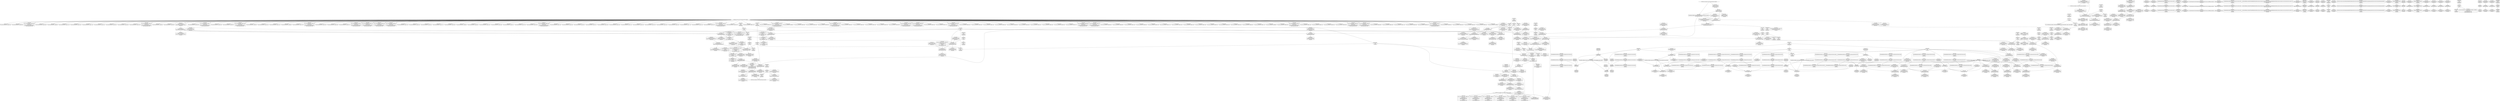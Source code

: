 digraph {
	CE0x4649ec0 [shape=record,shape=Mrecord,label="{CE0x4649ec0|232:_%struct.super_block*,_:_CRE_195,196_}"]
	CE0x4624880 [shape=record,shape=Mrecord,label="{CE0x4624880|selinux_sb_statfs:_tmp14|security/selinux/hooks.c,2625|*SummSink*}"]
	CE0x4643360 [shape=record,shape=Mrecord,label="{CE0x4643360|232:_%struct.super_block*,_:_CRE_0,4_|*MultipleSource*|Function::selinux_sb_statfs&Arg::dentry::|security/selinux/hooks.c,2629}"]
	CE0x468c260 [shape=record,shape=Mrecord,label="{CE0x468c260|superblock_has_perm:_perms|Function::superblock_has_perm&Arg::perms::|*SummSink*}"]
	CE0x469dd80 [shape=record,shape=Mrecord,label="{CE0x469dd80|get_current:_tmp2|*SummSink*}"]
	CE0x464a780 [shape=record,shape=Mrecord,label="{CE0x464a780|232:_%struct.super_block*,_:_CRE_202,203_}"]
	CE0x46965a0 [shape=record,shape=Mrecord,label="{CE0x46965a0|i32_8|*Constant*|*SummSource*}"]
	CE0x46a2f20 [shape=record,shape=Mrecord,label="{CE0x46a2f20|cred_sid:_tmp5|security/selinux/hooks.c,196|*SummSource*}"]
	CE0x4600930 [shape=record,shape=Mrecord,label="{CE0x4600930|i64_1|*Constant*|*SummSink*}"]
	CE0x4655290 [shape=record,shape=Mrecord,label="{CE0x4655290|selinux_sb_statfs:_s_root|security/selinux/hooks.c,2629}"]
	CE0x46983d0 [shape=record,shape=Mrecord,label="{CE0x46983d0|superblock_has_perm:_tmp3|*SummSink*}"]
	CE0x460f110 [shape=record,shape=Mrecord,label="{CE0x460f110|selinux_sb_statfs:_tmp19|security/selinux/hooks.c,2625}"]
	CE0x45f5c30 [shape=record,shape=Mrecord,label="{CE0x45f5c30|i64*_getelementptr_inbounds_(_2_x_i64_,_2_x_i64_*___llvm_gcov_ctr151,_i64_0,_i64_1)|*Constant*|*SummSink*}"]
	CE0x46800a0 [shape=record,shape=Mrecord,label="{CE0x46800a0|_ret_i32_%call2,_!dbg_!27722|security/selinux/hooks.c,1866}"]
	CE0x46a1660 [shape=record,shape=Mrecord,label="{CE0x46a1660|_call_void_mcount()_#3}"]
	CE0x464dca0 [shape=record,shape=Mrecord,label="{CE0x464dca0|232:_%struct.super_block*,_:_CRE_309,310_}"]
	CE0x46a2450 [shape=record,shape=Mrecord,label="{CE0x46a2450|cred_sid:_security|security/selinux/hooks.c,196|*SummSink*}"]
	CE0x45f5eb0 [shape=record,shape=Mrecord,label="{CE0x45f5eb0|selinux_sb_statfs:_tobool|security/selinux/hooks.c,2625|*SummSource*}"]
	CE0x4604150 [shape=record,shape=Mrecord,label="{CE0x4604150|GLOBAL:_selinux_sb_statfs.__warned|Global_var:selinux_sb_statfs.__warned|*SummSink*}"]
	CE0x4603520 [shape=record,shape=Mrecord,label="{CE0x4603520|selinux_sb_statfs:_tmp12|security/selinux/hooks.c,2625|*SummSink*}"]
	CE0x464ce70 [shape=record,shape=Mrecord,label="{CE0x464ce70|232:_%struct.super_block*,_:_CRE_272,280_|*MultipleSource*|Function::selinux_sb_statfs&Arg::dentry::|security/selinux/hooks.c,2629}"]
	CE0x46282e0 [shape=record,shape=Mrecord,label="{CE0x46282e0|_ret_i32_%tmp6,_!dbg_!27716|security/selinux/hooks.c,197|*SummSource*}"]
	CE0x4693590 [shape=record,shape=Mrecord,label="{CE0x4693590|i32_16|*Constant*|*SummSource*}"]
	CE0x45f58a0 [shape=record,shape=Mrecord,label="{CE0x45f58a0|i64*_getelementptr_inbounds_(_11_x_i64_,_11_x_i64_*___llvm_gcov_ctr202,_i64_0,_i64_1)|*Constant*|*SummSource*}"]
	CE0x4644a70 [shape=record,shape=Mrecord,label="{CE0x4644a70|232:_%struct.super_block*,_:_CRE_92,93_}"]
	CE0x4647d00 [shape=record,shape=Mrecord,label="{CE0x4647d00|232:_%struct.super_block*,_:_CRE_168,169_}"]
	CE0x45f4060 [shape=record,shape=Mrecord,label="{CE0x45f4060|selinux_sb_statfs:_entry}"]
	CE0x3e9f040 [shape=record,shape=Mrecord,label="{CE0x3e9f040|selinux_sb_statfs:_ad|security/selinux/hooks.c, 2626|*SummSource*}"]
	CE0x467f7a0 [shape=record,shape=Mrecord,label="{CE0x467f7a0|superblock_has_perm:_call|security/selinux/hooks.c,1863}"]
	CE0x4649600 [shape=record,shape=Mrecord,label="{CE0x4649600|232:_%struct.super_block*,_:_CRE_188,189_}"]
	CE0x460ca00 [shape=record,shape=Mrecord,label="{CE0x460ca00|selinux_sb_statfs:_tmp18|security/selinux/hooks.c,2625|*SummSource*}"]
	CE0x460f4b0 [shape=record,shape=Mrecord,label="{CE0x460f4b0|i64*_getelementptr_inbounds_(_11_x_i64_,_11_x_i64_*___llvm_gcov_ctr202,_i64_0,_i64_10)|*Constant*|*SummSink*}"]
	CE0x461df20 [shape=record,shape=Mrecord,label="{CE0x461df20|0:_i32,_4:_i32,_8:_i32,_12:_i32,_:_CMRE_20,24_|*MultipleSource*|security/selinux/hooks.c,196|security/selinux/hooks.c,197|*LoadInst*|security/selinux/hooks.c,196}"]
	CE0x4624e10 [shape=record,shape=Mrecord,label="{CE0x4624e10|i64*_getelementptr_inbounds_(_11_x_i64_,_11_x_i64_*___llvm_gcov_ctr202,_i64_0,_i64_8)|*Constant*|*SummSink*}"]
	CE0x45f6df0 [shape=record,shape=Mrecord,label="{CE0x45f6df0|selinux_sb_statfs:_tmp12|security/selinux/hooks.c,2625|*SummSource*}"]
	CE0x469e360 [shape=record,shape=Mrecord,label="{CE0x469e360|superblock_has_perm:_tmp3}"]
	CE0x4627f00 [shape=record,shape=Mrecord,label="{CE0x4627f00|cred_sid:_cred|Function::cred_sid&Arg::cred::|*SummSource*}"]
	CE0x4696f30 [shape=record,shape=Mrecord,label="{CE0x4696f30|_ret_i32_%retval.0,_!dbg_!27728|security/selinux/avc.c,775|*SummSink*}"]
	CE0x46458c0 [shape=record,shape=Mrecord,label="{CE0x46458c0|232:_%struct.super_block*,_:_CRE_146,147_}"]
	CE0x4649b00 [shape=record,shape=Mrecord,label="{CE0x4649b00|232:_%struct.super_block*,_:_CRE_192,193_}"]
	CE0x4649c40 [shape=record,shape=Mrecord,label="{CE0x4649c40|232:_%struct.super_block*,_:_CRE_193,194_}"]
	CE0x469edf0 [shape=record,shape=Mrecord,label="{CE0x469edf0|i16_5|*Constant*|*SummSink*}"]
	CE0x45ec920 [shape=record,shape=Mrecord,label="{CE0x45ec920|i8*_getelementptr_inbounds_(_25_x_i8_,_25_x_i8_*_.str3,_i32_0,_i32_0)|*Constant*|*SummSink*}"]
	CE0x4648700 [shape=record,shape=Mrecord,label="{CE0x4648700|232:_%struct.super_block*,_:_CRE_176,177_}"]
	CE0x461cfc0 [shape=record,shape=Mrecord,label="{CE0x461cfc0|selinux_sb_statfs:_tmp1|*SummSource*}"]
	CE0x463d140 [shape=record,shape=Mrecord,label="{CE0x463d140|GLOBAL:_get_current|*Constant*|*SummSource*}"]
	CE0x464ca90 [shape=record,shape=Mrecord,label="{CE0x464ca90|232:_%struct.super_block*,_:_CRE_256,264_|*MultipleSource*|Function::selinux_sb_statfs&Arg::dentry::|security/selinux/hooks.c,2629}"]
	CE0x4622ef0 [shape=record,shape=Mrecord,label="{CE0x4622ef0|get_current:_tmp4|./arch/x86/include/asm/current.h,14}"]
	CE0x45fe830 [shape=record,shape=Mrecord,label="{CE0x45fe830|selinux_sb_statfs:_do.end|*SummSink*}"]
	CE0x468ed40 [shape=record,shape=Mrecord,label="{CE0x468ed40|superblock_has_perm:_tmp5|security/selinux/hooks.c,1865|*SummSource*}"]
	CE0x4642850 [shape=record,shape=Mrecord,label="{CE0x4642850|232:_%struct.super_block*,_:_CRE_16,24_|*MultipleSource*|Function::selinux_sb_statfs&Arg::dentry::|security/selinux/hooks.c,2629}"]
	CE0x464a8c0 [shape=record,shape=Mrecord,label="{CE0x464a8c0|232:_%struct.super_block*,_:_CRE_203,204_}"]
	CE0x463db90 [shape=record,shape=Mrecord,label="{CE0x463db90|_ret_%struct.task_struct*_%tmp4,_!dbg_!27714|./arch/x86/include/asm/current.h,14|*SummSink*}"]
	CE0x464d9a0 [shape=record,shape=Mrecord,label="{CE0x464d9a0|232:_%struct.super_block*,_:_CRE_308,309_}"]
	CE0x45fb170 [shape=record,shape=Mrecord,label="{CE0x45fb170|selinux_sb_statfs:_tmp9|security/selinux/hooks.c,2625}"]
	CE0x4604bf0 [shape=record,shape=Mrecord,label="{CE0x4604bf0|selinux_sb_statfs:_tmp6|security/selinux/hooks.c,2625|*SummSink*}"]
	CE0x4695d70 [shape=record,shape=Mrecord,label="{CE0x4695d70|superblock_has_perm:_cred|Function::superblock_has_perm&Arg::cred::|*SummSource*}"]
	CE0x4645130 [shape=record,shape=Mrecord,label="{CE0x4645130|232:_%struct.super_block*,_:_CRE_144,145_}"]
	CE0x45f5ba0 [shape=record,shape=Mrecord,label="{CE0x45f5ba0|superblock_has_perm:_tmp|*SummSink*}"]
	CE0x460a9a0 [shape=record,shape=Mrecord,label="{CE0x460a9a0|%struct.task_struct*_(%struct.task_struct**)*_asm_movq_%gs:$_1:P_,$0_,_r,im,_dirflag_,_fpsr_,_flags_|*SummSink*}"]
	CE0x4651350 [shape=record,shape=Mrecord,label="{CE0x4651350|96:_%struct.dentry*,_272:_i8*,_:_CRE_272,280_|*MultipleSource*|security/selinux/hooks.c,2629|*LoadInst*|security/selinux/hooks.c,2629}"]
	CE0x460ea10 [shape=record,shape=Mrecord,label="{CE0x460ea10|superblock_has_perm:_call2|security/selinux/hooks.c,1866}"]
	CE0x4602d30 [shape=record,shape=Mrecord,label="{CE0x4602d30|selinux_sb_statfs:_land.lhs.true2|*SummSink*}"]
	CE0x468e4c0 [shape=record,shape=Mrecord,label="{CE0x468e4c0|superblock_has_perm:_call2|security/selinux/hooks.c,1866|*SummSource*}"]
	CE0x462a6c0 [shape=record,shape=Mrecord,label="{CE0x462a6c0|i8*_getelementptr_inbounds_(_45_x_i8_,_45_x_i8_*_.str12,_i32_0,_i32_0)|*Constant*|*SummSink*}"]
	CE0x4608d60 [shape=record,shape=Mrecord,label="{CE0x4608d60|_call_void_lockdep_rcu_suspicious(i8*_getelementptr_inbounds_(_25_x_i8_,_25_x_i8_*_.str3,_i32_0,_i32_0),_i32_2625,_i8*_getelementptr_inbounds_(_45_x_i8_,_45_x_i8_*_.str12,_i32_0,_i32_0))_#10,_!dbg_!27728|security/selinux/hooks.c,2625|*SummSink*}"]
	CE0x467c5c0 [shape=record,shape=Mrecord,label="{CE0x467c5c0|selinux_sb_statfs:_tmp23|security/selinux/hooks.c,2629}"]
	CE0x4693be0 [shape=record,shape=Mrecord,label="{CE0x4693be0|selinux_sb_statfs:_d_sb7|security/selinux/hooks.c,2630|*SummSource*}"]
	CE0x4649380 [shape=record,shape=Mrecord,label="{CE0x4649380|232:_%struct.super_block*,_:_CRE_186,187_}"]
	CE0x467f120 [shape=record,shape=Mrecord,label="{CE0x467f120|superblock_has_perm:_tmp4|*LoadInst*|security/selinux/hooks.c,1865|*SummSink*}"]
	CE0x46a3360 [shape=record,shape=Mrecord,label="{CE0x46a3360|cred_sid:_sid|security/selinux/hooks.c,197}"]
	CE0x46930a0 [shape=record,shape=Mrecord,label="{CE0x46930a0|i32_0|*Constant*}"]
	CE0x45ec9c0 [shape=record,shape=Mrecord,label="{CE0x45ec9c0|selinux_sb_statfs:_land.lhs.true|*SummSource*}"]
	CE0x3e9efd0 [shape=record,shape=Mrecord,label="{CE0x3e9efd0|selinux_sb_statfs:_ad|security/selinux/hooks.c, 2626}"]
	CE0x45fd340 [shape=record,shape=Mrecord,label="{CE0x45fd340|i64_3|*Constant*|*SummSource*}"]
	CE0x4646f40 [shape=record,shape=Mrecord,label="{CE0x4646f40|232:_%struct.super_block*,_:_CRE_157,158_}"]
	CE0x45f3220 [shape=record,shape=Mrecord,label="{CE0x45f3220|selinux_sb_statfs:_land.lhs.true}"]
	CE0x46a1f70 [shape=record,shape=Mrecord,label="{CE0x46a1f70|i32_22|*Constant*}"]
	CE0x45fa500 [shape=record,shape=Mrecord,label="{CE0x45fa500|selinux_sb_statfs:_do.end}"]
	CE0x4628830 [shape=record,shape=Mrecord,label="{CE0x4628830|selinux_sb_statfs:_call3|security/selinux/hooks.c,2625}"]
	CE0x469e1e0 [shape=record,shape=Mrecord,label="{CE0x469e1e0|GLOBAL:_cred_sid|*Constant*}"]
	CE0x4611070 [shape=record,shape=Mrecord,label="{CE0x4611070|i64_2|*Constant*|*SummSink*}"]
	CE0x4f62bd0 [shape=record,shape=Mrecord,label="{CE0x4f62bd0|selinux_sb_statfs:_do.body|*SummSource*}"]
	CE0x4682c60 [shape=record,shape=Mrecord,label="{CE0x4682c60|_ret_i32_%call8,_!dbg_!27749|security/selinux/hooks.c,2630|*SummSink*}"]
	CE0x469f4a0 [shape=record,shape=Mrecord,label="{CE0x469f4a0|avc_has_perm:_requested|Function::avc_has_perm&Arg::requested::|*SummSource*}"]
	CE0x4648200 [shape=record,shape=Mrecord,label="{CE0x4648200|232:_%struct.super_block*,_:_CRE_172,173_}"]
	CE0x4683230 [shape=record,shape=Mrecord,label="{CE0x4683230|get_current:_bb|*SummSink*}"]
	CE0x46085f0 [shape=record,shape=Mrecord,label="{CE0x46085f0|i8_1|*Constant*|*SummSource*}"]
	CE0x46058b0 [shape=record,shape=Mrecord,label="{CE0x46058b0|selinux_sb_statfs:_tmp13|security/selinux/hooks.c,2625|*SummSource*}"]
	CE0x4648ac0 [shape=record,shape=Mrecord,label="{CE0x4648ac0|232:_%struct.super_block*,_:_CRE_179,180_}"]
	CE0x5b672d0 [shape=record,shape=Mrecord,label="{CE0x5b672d0|selinux_sb_statfs:_tmp3}"]
	CE0x45f47e0 [shape=record,shape=Mrecord,label="{CE0x45f47e0|i32_0|*Constant*|*SummSource*}"]
	CE0x4627e90 [shape=record,shape=Mrecord,label="{CE0x4627e90|cred_sid:_cred|Function::cred_sid&Arg::cred::}"]
	CE0x4695710 [shape=record,shape=Mrecord,label="{CE0x4695710|superblock_has_perm:_cred|Function::superblock_has_perm&Arg::cred::|*SummSink*}"]
	CE0x46456d0 [shape=record,shape=Mrecord,label="{CE0x46456d0|232:_%struct.super_block*,_:_CRE_145,146_}"]
	CE0x4624370 [shape=record,shape=Mrecord,label="{CE0x4624370|selinux_sb_statfs:_call|security/selinux/hooks.c,2625|*SummSink*}"]
	CE0x4647bc0 [shape=record,shape=Mrecord,label="{CE0x4647bc0|232:_%struct.super_block*,_:_CRE_167,168_}"]
	CE0x463e120 [shape=record,shape=Mrecord,label="{CE0x463e120|selinux_sb_statfs:_cred4|security/selinux/hooks.c,2625|*SummSink*}"]
	CE0x463f7f0 [shape=record,shape=Mrecord,label="{CE0x463f7f0|i32_9|*Constant*|*SummSink*}"]
	CE0x45eacf0 [shape=record,shape=Mrecord,label="{CE0x45eacf0|232:_%struct.super_block*,_:_CRE_150,151_}"]
	CE0x4646bc0 [shape=record,shape=Mrecord,label="{CE0x4646bc0|232:_%struct.super_block*,_:_CRE_154,155_}"]
	CE0x462a930 [shape=record,shape=Mrecord,label="{CE0x462a930|i64*_getelementptr_inbounds_(_11_x_i64_,_11_x_i64_*___llvm_gcov_ctr202,_i64_0,_i64_9)|*Constant*}"]
	CE0x463e820 [shape=record,shape=Mrecord,label="{CE0x463e820|selinux_sb_statfs:_tmp21|security/selinux/hooks.c,2625}"]
	CE0x45f5ca0 [shape=record,shape=Mrecord,label="{CE0x45f5ca0|superblock_has_perm:_tmp1}"]
	CE0x467c9a0 [shape=record,shape=Mrecord,label="{CE0x467c9a0|selinux_sb_statfs:_dentry6|security/selinux/hooks.c,2629}"]
	CE0x45f52f0 [shape=record,shape=Mrecord,label="{CE0x45f52f0|i64_1|*Constant*}"]
	CE0x468e670 [shape=record,shape=Mrecord,label="{CE0x468e670|avc_has_perm:_entry}"]
	CE0x45f2c00 [shape=record,shape=Mrecord,label="{CE0x45f2c00|selinux_sb_statfs:_tmp|*SummSink*}"]
	CE0x4624ca0 [shape=record,shape=Mrecord,label="{CE0x4624ca0|i1_true|*Constant*|*SummSink*}"]
	CE0x4654df0 [shape=record,shape=Mrecord,label="{CE0x4654df0|i32_12|*Constant*}"]
	CE0x45f5d10 [shape=record,shape=Mrecord,label="{CE0x45f5d10|superblock_has_perm:_tmp1|*SummSource*}"]
	CE0x4694400 [shape=record,shape=Mrecord,label="{CE0x4694400|selinux_sb_statfs:_tmp24|*LoadInst*|security/selinux/hooks.c,2630}"]
	CE0x45fadc0 [shape=record,shape=Mrecord,label="{CE0x45fadc0|i64_4|*Constant*}"]
	CE0x460f710 [shape=record,shape=Mrecord,label="{CE0x460f710|get_current:_entry}"]
	CE0x469e9b0 [shape=record,shape=Mrecord,label="{CE0x469e9b0|avc_has_perm:_tsid|Function::avc_has_perm&Arg::tsid::|*SummSink*}"]
	CE0x5c61e80 [shape=record,shape=Mrecord,label="{CE0x5c61e80|i64*_getelementptr_inbounds_(_11_x_i64_,_11_x_i64_*___llvm_gcov_ctr202,_i64_0,_i64_0)|*Constant*}"]
	CE0x469dca0 [shape=record,shape=Mrecord,label="{CE0x469dca0|get_current:_tmp2}"]
	CE0x4623b70 [shape=record,shape=Mrecord,label="{CE0x4623b70|selinux_sb_statfs:_call|security/selinux/hooks.c,2625}"]
	CE0x46a3820 [shape=record,shape=Mrecord,label="{CE0x46a3820|0:_i32,_4:_i32,_8:_i32,_12:_i32,_:_CMRE_0,4_|*MultipleSource*|security/selinux/hooks.c,196|security/selinux/hooks.c,197|*LoadInst*|security/selinux/hooks.c,196}"]
	CE0x46a22c0 [shape=record,shape=Mrecord,label="{CE0x46a22c0|cred_sid:_security|security/selinux/hooks.c,196}"]
	CE0x4602800 [shape=record,shape=Mrecord,label="{CE0x4602800|get_current:_tmp1|*SummSource*}"]
	"CONST[source:0(mediator),value:2(dynamic)][purpose:{subject}]"
	CE0x46014c0 [shape=record,shape=Mrecord,label="{CE0x46014c0|selinux_sb_statfs:_tmp4|security/selinux/hooks.c,2625}"]
	CE0x46963f0 [shape=record,shape=Mrecord,label="{CE0x46963f0|superblock_has_perm:_sb|Function::superblock_has_perm&Arg::sb::|*SummSink*}"]
	CE0x463d250 [shape=record,shape=Mrecord,label="{CE0x463d250|GLOBAL:_get_current|*Constant*|*SummSink*}"]
	CE0x4642eb0 [shape=record,shape=Mrecord,label="{CE0x4642eb0|selinux_sb_statfs:_d_sb|security/selinux/hooks.c,2629|*SummSource*}"]
	CE0x45ec7c0 [shape=record,shape=Mrecord,label="{CE0x45ec7c0|i8*_getelementptr_inbounds_(_25_x_i8_,_25_x_i8_*_.str3,_i32_0,_i32_0)|*Constant*|*SummSource*}"]
	CE0x4627b40 [shape=record,shape=Mrecord,label="{CE0x4627b40|selinux_sb_statfs:_tmp20|security/selinux/hooks.c,2625|*SummSource*}"]
	CE0x3e9f0b0 [shape=record,shape=Mrecord,label="{CE0x3e9f0b0|selinux_sb_statfs:_ad|security/selinux/hooks.c, 2626|*SummSink*}"]
	CE0x463d800 [shape=record,shape=Mrecord,label="{CE0x463d800|get_current:_entry|*SummSink*}"]
	CE0x5c61f50 [shape=record,shape=Mrecord,label="{CE0x5c61f50|i64*_getelementptr_inbounds_(_11_x_i64_,_11_x_i64_*___llvm_gcov_ctr202,_i64_0,_i64_0)|*Constant*|*SummSource*}"]
	CE0x4681050 [shape=record,shape=Mrecord,label="{CE0x4681050|get_current:_tmp3}"]
	CE0x45f50e0 [shape=record,shape=Mrecord,label="{CE0x45f50e0|%struct.task_struct*_(%struct.task_struct**)*_asm_movq_%gs:$_1:P_,$0_,_r,im,_dirflag_,_fpsr_,_flags_}"]
	CE0x46239e0 [shape=record,shape=Mrecord,label="{CE0x46239e0|selinux_sb_statfs:_tmp2|*SummSink*}"]
	CE0x464b7c0 [shape=record,shape=Mrecord,label="{CE0x464b7c0|232:_%struct.super_block*,_:_CRE_215,216_}"]
	CE0x4f62c90 [shape=record,shape=Mrecord,label="{CE0x4f62c90|selinux_sb_statfs:_do.body|*SummSink*}"]
	CE0x46a2bf0 [shape=record,shape=Mrecord,label="{CE0x46a2bf0|cred_sid:_tmp5|security/selinux/hooks.c,196}"]
	CE0x45f3150 [shape=record,shape=Mrecord,label="{CE0x45f3150|selinux_sb_statfs:_land.lhs.true|*SummSink*}"]
	CE0x4646e00 [shape=record,shape=Mrecord,label="{CE0x4646e00|232:_%struct.super_block*,_:_CRE_156,157_}"]
	CE0x467fdb0 [shape=record,shape=Mrecord,label="{CE0x467fdb0|GLOBAL:_cred_sid|*Constant*|*SummSink*}"]
	CE0x45fdc50 [shape=record,shape=Mrecord,label="{CE0x45fdc50|i64_5|*Constant*}"]
	CE0x468e450 [shape=record,shape=Mrecord,label="{CE0x468e450|i32_(i32,_i32,_i16,_i32,_%struct.common_audit_data*)*_bitcast_(i32_(i32,_i32,_i16,_i32,_%struct.common_audit_data.495*)*_avc_has_perm_to_i32_(i32,_i32,_i16,_i32,_%struct.common_audit_data*)*)|*Constant*}"]
	CE0x460efa0 [shape=record,shape=Mrecord,label="{CE0x460efa0|i64*_getelementptr_inbounds_(_11_x_i64_,_11_x_i64_*___llvm_gcov_ctr202,_i64_0,_i64_10)|*Constant*}"]
	CE0x4696b90 [shape=record,shape=Mrecord,label="{CE0x4696b90|avc_has_perm:_auditdata|Function::avc_has_perm&Arg::auditdata::|*SummSink*}"]
	CE0x46480c0 [shape=record,shape=Mrecord,label="{CE0x46480c0|232:_%struct.super_block*,_:_CRE_171,172_}"]
	CE0x4605ea0 [shape=record,shape=Mrecord,label="{CE0x4605ea0|selinux_sb_statfs:_tmp14|security/selinux/hooks.c,2625|*SummSource*}"]
	CE0x467c930 [shape=record,shape=Mrecord,label="{CE0x467c930|selinux_sb_statfs:_u|security/selinux/hooks.c,2629|*SummSource*}"]
	CE0x4644eb0 [shape=record,shape=Mrecord,label="{CE0x4644eb0|232:_%struct.super_block*,_:_CRE_94,95_}"]
	CE0x45f62c0 [shape=record,shape=Mrecord,label="{CE0x45f62c0|superblock_has_perm:_tmp1|*SummSink*}"]
	CE0x4600670 [shape=record,shape=Mrecord,label="{CE0x4600670|i64*_getelementptr_inbounds_(_11_x_i64_,_11_x_i64_*___llvm_gcov_ctr202,_i64_0,_i64_1)|*Constant*|*SummSink*}"]
	CE0x46a29e0 [shape=record,shape=Mrecord,label="{CE0x46a29e0|cred_sid:_tmp4|*LoadInst*|security/selinux/hooks.c,196|*SummSource*}"]
	CE0x45eabb0 [shape=record,shape=Mrecord,label="{CE0x45eabb0|232:_%struct.super_block*,_:_CRE_149,150_}"]
	CE0x45f3090 [shape=record,shape=Mrecord,label="{CE0x45f3090|selinux_sb_statfs:_if.then|*SummSink*}"]
	CE0x4643930 [shape=record,shape=Mrecord,label="{CE0x4643930|232:_%struct.super_block*,_:_CRE_24,40_|*MultipleSource*|Function::selinux_sb_statfs&Arg::dentry::|security/selinux/hooks.c,2629}"]
	CE0x4696a30 [shape=record,shape=Mrecord,label="{CE0x4696a30|avc_has_perm:_auditdata|Function::avc_has_perm&Arg::auditdata::|*SummSource*}"]
	CE0x45f5770 [shape=record,shape=Mrecord,label="{CE0x45f5770|selinux_sb_statfs:_tmp4|security/selinux/hooks.c,2625|*SummSink*}"]
	CE0x464ba40 [shape=record,shape=Mrecord,label="{CE0x464ba40|232:_%struct.super_block*,_:_CRE_217,218_}"]
	CE0x4694a10 [shape=record,shape=Mrecord,label="{CE0x4694a10|GLOBAL:_superblock_has_perm|*Constant*}"]
	CE0x45fb070 [shape=record,shape=Mrecord,label="{CE0x45fb070|i64*_getelementptr_inbounds_(_11_x_i64_,_11_x_i64_*___llvm_gcov_ctr202,_i64_0,_i64_6)|*Constant*}"]
	CE0x46950a0 [shape=record,shape=Mrecord,label="{CE0x46950a0|selinux_sb_statfs:_call8|security/selinux/hooks.c,2630}"]
	CE0x464b540 [shape=record,shape=Mrecord,label="{CE0x464b540|232:_%struct.super_block*,_:_CRE_213,214_}"]
	CE0x464d7b0 [shape=record,shape=Mrecord,label="{CE0x464d7b0|selinux_sb_statfs:_s_root|security/selinux/hooks.c,2629|*SummSink*}"]
	CE0x4692fa0 [shape=record,shape=Mrecord,label="{CE0x4692fa0|_ret_i32_%tmp6,_!dbg_!27716|security/selinux/hooks.c,197|*SummSink*}"]
	CE0x45ff920 [shape=record,shape=Mrecord,label="{CE0x45ff920|i64_0|*Constant*|*SummSink*}"]
	CE0x45fdf60 [shape=record,shape=Mrecord,label="{CE0x45fdf60|selinux_sb_statfs:_tmp9|security/selinux/hooks.c,2625|*SummSink*}"]
	CE0x46006e0 [shape=record,shape=Mrecord,label="{CE0x46006e0|i64_1|*Constant*}"]
	CE0x469e430 [shape=record,shape=Mrecord,label="{CE0x469e430|superblock_has_perm:_tmp3|*SummSource*}"]
	CE0x5987440 [shape=record,shape=Mrecord,label="{CE0x5987440|selinux_sb_statfs:_tmp}"]
	CE0x463d9e0 [shape=record,shape=Mrecord,label="{CE0x463d9e0|_ret_%struct.task_struct*_%tmp4,_!dbg_!27714|./arch/x86/include/asm/current.h,14|*SummSource*}"]
	CE0x4600c80 [shape=record,shape=Mrecord,label="{CE0x4600c80|selinux_sb_statfs:_tmp9|security/selinux/hooks.c,2625|*SummSource*}"]
	CE0x46a3550 [shape=record,shape=Mrecord,label="{CE0x46a3550|cred_sid:_sid|security/selinux/hooks.c,197|*SummSink*}"]
	CE0x46a19f0 [shape=record,shape=Mrecord,label="{CE0x46a19f0|i32_(i32,_i32,_i16,_i32,_%struct.common_audit_data*)*_bitcast_(i32_(i32,_i32,_i16,_i32,_%struct.common_audit_data.495*)*_avc_has_perm_to_i32_(i32,_i32,_i16,_i32,_%struct.common_audit_data*)*)|*Constant*|*SummSink*}"]
	CE0x461d0f0 [shape=record,shape=Mrecord,label="{CE0x461d0f0|i32_1|*Constant*}"]
	CE0x464e1a0 [shape=record,shape=Mrecord,label="{CE0x464e1a0|232:_%struct.super_block*,_:_CRE_313,314_}"]
	CE0x4601f30 [shape=record,shape=Mrecord,label="{CE0x4601f30|get_current:_tmp|*SummSink*}"]
	CE0x46a0310 [shape=record,shape=Mrecord,label="{CE0x46a0310|avc_has_perm:_ssid|Function::avc_has_perm&Arg::ssid::|*SummSource*}"]
	CE0x468f010 [shape=record,shape=Mrecord,label="{CE0x468f010|i32_1|*Constant*}"]
	CE0x46471c0 [shape=record,shape=Mrecord,label="{CE0x46471c0|232:_%struct.super_block*,_:_CRE_159,160_}"]
	CE0x464cc80 [shape=record,shape=Mrecord,label="{CE0x464cc80|232:_%struct.super_block*,_:_CRE_264,272_|*MultipleSource*|Function::selinux_sb_statfs&Arg::dentry::|security/selinux/hooks.c,2629}"]
	CE0x467fc30 [shape=record,shape=Mrecord,label="{CE0x467fc30|cred_sid:_entry}"]
	CE0x460c870 [shape=record,shape=Mrecord,label="{CE0x460c870|selinux_sb_statfs:_tmp18|security/selinux/hooks.c,2625}"]
	CE0x4644510 [shape=record,shape=Mrecord,label="{CE0x4644510|232:_%struct.super_block*,_:_CRE_80,88_|*MultipleSource*|Function::selinux_sb_statfs&Arg::dentry::|security/selinux/hooks.c,2629}"]
	CE0x464a3c0 [shape=record,shape=Mrecord,label="{CE0x464a3c0|232:_%struct.super_block*,_:_CRE_199,200_}"]
	CE0x464aa00 [shape=record,shape=Mrecord,label="{CE0x464aa00|232:_%struct.super_block*,_:_CRE_204,205_}"]
	CE0x46016d0 [shape=record,shape=Mrecord,label="{CE0x46016d0|GLOBAL:___llvm_gcov_ctr202|Global_var:__llvm_gcov_ctr202|*SummSink*}"]
	CE0x460f520 [shape=record,shape=Mrecord,label="{CE0x460f520|selinux_sb_statfs:_tmp19|security/selinux/hooks.c,2625|*SummSource*}"]
	CE0x5987520 [shape=record,shape=Mrecord,label="{CE0x5987520|selinux_sb_statfs:_tmp|*SummSource*}"]
	CE0x4648480 [shape=record,shape=Mrecord,label="{CE0x4648480|232:_%struct.super_block*,_:_CRE_174,175_}"]
	CE0x45f9bb0 [shape=record,shape=Mrecord,label="{CE0x45f9bb0|superblock_has_perm:_bb|*SummSink*}"]
	CE0x45f4940 [shape=record,shape=Mrecord,label="{CE0x45f4940|i32_0|*Constant*|*SummSink*}"]
	CE0x4649d80 [shape=record,shape=Mrecord,label="{CE0x4649d80|232:_%struct.super_block*,_:_CRE_194,195_}"]
	CE0x4620060 [shape=record,shape=Mrecord,label="{CE0x4620060|i64*_getelementptr_inbounds_(_2_x_i64_,_2_x_i64_*___llvm_gcov_ctr151,_i64_0,_i64_0)|*Constant*|*SummSource*}"]
	CE0x4611cd0 [shape=record,shape=Mrecord,label="{CE0x4611cd0|selinux_sb_statfs:_tmp16|security/selinux/hooks.c,2625|*SummSink*}"]
	CE0x4608cb0 [shape=record,shape=Mrecord,label="{CE0x4608cb0|_call_void_lockdep_rcu_suspicious(i8*_getelementptr_inbounds_(_25_x_i8_,_25_x_i8_*_.str3,_i32_0,_i32_0),_i32_2625,_i8*_getelementptr_inbounds_(_45_x_i8_,_45_x_i8_*_.str12,_i32_0,_i32_0))_#10,_!dbg_!27728|security/selinux/hooks.c,2625|*SummSource*}"]
	CE0x463ef00 [shape=record,shape=Mrecord,label="{CE0x463ef00|selinux_sb_statfs:_type|security/selinux/hooks.c,2628}"]
	CE0x464a640 [shape=record,shape=Mrecord,label="{CE0x464a640|232:_%struct.super_block*,_:_CRE_201,202_}"]
	CE0x467cb00 [shape=record,shape=Mrecord,label="{CE0x467cb00|superblock_has_perm:_ad|Function::superblock_has_perm&Arg::ad::|*SummSource*}"]
	CE0x468bdb0 [shape=record,shape=Mrecord,label="{CE0x468bdb0|_ret_i32_%call8,_!dbg_!27749|security/selinux/hooks.c,2630}"]
	CE0x4604920 [shape=record,shape=Mrecord,label="{CE0x4604920|selinux_sb_statfs:_tmp7|security/selinux/hooks.c,2625}"]
	CE0x4643440 [shape=record,shape=Mrecord,label="{CE0x4643440|232:_%struct.super_block*,_:_CRE_8,12_|*MultipleSource*|Function::selinux_sb_statfs&Arg::dentry::|security/selinux/hooks.c,2629}"]
	CE0x464b040 [shape=record,shape=Mrecord,label="{CE0x464b040|232:_%struct.super_block*,_:_CRE_209,210_}"]
	CE0x4642b90 [shape=record,shape=Mrecord,label="{CE0x4642b90|i32_9|*Constant*|*SummSource*}"]
	CE0x4647580 [shape=record,shape=Mrecord,label="{CE0x4647580|232:_%struct.super_block*,_:_CRE_162,163_}"]
	CE0x46097e0 [shape=record,shape=Mrecord,label="{CE0x46097e0|GLOBAL:_lockdep_rcu_suspicious|*Constant*|*SummSource*}"]
	CE0x4649880 [shape=record,shape=Mrecord,label="{CE0x4649880|232:_%struct.super_block*,_:_CRE_190,191_}"]
	CE0x4696080 [shape=record,shape=Mrecord,label="{CE0x4696080|superblock_has_perm:_sb|Function::superblock_has_perm&Arg::sb::}"]
	CE0x46977d0 [shape=record,shape=Mrecord,label="{CE0x46977d0|cred_sid:_tmp|*SummSink*}"]
	CE0x46a1700 [shape=record,shape=Mrecord,label="{CE0x46a1700|_call_void_mcount()_#3|*SummSource*}"]
	CE0x4611960 [shape=record,shape=Mrecord,label="{CE0x4611960|_call_void_lockdep_rcu_suspicious(i8*_getelementptr_inbounds_(_25_x_i8_,_25_x_i8_*_.str3,_i32_0,_i32_0),_i32_2625,_i8*_getelementptr_inbounds_(_45_x_i8_,_45_x_i8_*_.str12,_i32_0,_i32_0))_#10,_!dbg_!27728|security/selinux/hooks.c,2625}"]
	CE0x46a17a0 [shape=record,shape=Mrecord,label="{CE0x46a17a0|_call_void_mcount()_#3|*SummSink*}"]
	CE0x45fddf0 [shape=record,shape=Mrecord,label="{CE0x45fddf0|selinux_sb_statfs:_tobool1|security/selinux/hooks.c,2625|*SummSink*}"]
	CE0x464dde0 [shape=record,shape=Mrecord,label="{CE0x464dde0|232:_%struct.super_block*,_:_CRE_310,311_}"]
	CE0x467efa0 [shape=record,shape=Mrecord,label="{CE0x467efa0|superblock_has_perm:_tmp4|*LoadInst*|security/selinux/hooks.c,1865|*SummSource*}"]
	CE0x46937a0 [shape=record,shape=Mrecord,label="{CE0x46937a0|superblock_has_perm:_s_security|security/selinux/hooks.c,1865|*SummSource*}"]
	CE0x46448f0 [shape=record,shape=Mrecord,label="{CE0x46448f0|232:_%struct.super_block*,_:_CRE_90,91_}"]
	CE0x468efa0 [shape=record,shape=Mrecord,label="{CE0x468efa0|superblock_has_perm:_sid1|security/selinux/hooks.c,1866|*SummSink*}"]
	CE0x4695220 [shape=record,shape=Mrecord,label="{CE0x4695220|selinux_sb_statfs:_call8|security/selinux/hooks.c,2630|*SummSource*}"]
	CE0x46119d0 [shape=record,shape=Mrecord,label="{CE0x46119d0|selinux_sb_statfs:_tmp16|security/selinux/hooks.c,2625}"]
	CE0x468dc40 [shape=record,shape=Mrecord,label="{CE0x468dc40|cred_sid:_tmp3}"]
	CE0x463cdd0 [shape=record,shape=Mrecord,label="{CE0x463cdd0|selinux_sb_statfs:_call3|security/selinux/hooks.c,2625|*SummSink*}"]
	CE0x46a31e0 [shape=record,shape=Mrecord,label="{CE0x46a31e0|cred_sid:_tmp5|security/selinux/hooks.c,196|*SummSink*}"]
	CE0x4695420 [shape=record,shape=Mrecord,label="{CE0x4695420|superblock_has_perm:_entry}"]
	CE0x4647300 [shape=record,shape=Mrecord,label="{CE0x4647300|232:_%struct.super_block*,_:_CRE_160,161_}"]
	CE0x46a1b60 [shape=record,shape=Mrecord,label="{CE0x46a1b60|_call_void_mcount()_#3|*SummSource*}"]
	CE0x45f7270 [shape=record,shape=Mrecord,label="{CE0x45f7270|selinux_sb_statfs:_if.end|*SummSink*}"]
	CE0x4695990 [shape=record,shape=Mrecord,label="{CE0x4695990|superblock_has_perm:_entry|*SummSink*}"]
	CE0x46987d0 [shape=record,shape=Mrecord,label="{CE0x46987d0|_call_void_mcount()_#3|*SummSink*}"]
	CE0x468ce70 [shape=record,shape=Mrecord,label="{CE0x468ce70|cred_sid:_tmp1|*SummSource*}"]
	CE0x464d630 [shape=record,shape=Mrecord,label="{CE0x464d630|232:_%struct.super_block*,_:_CRE_305,306_}"]
	CE0x460cb70 [shape=record,shape=Mrecord,label="{CE0x460cb70|selinux_sb_statfs:_tmp18|security/selinux/hooks.c,2625|*SummSink*}"]
	CE0x468d710 [shape=record,shape=Mrecord,label="{CE0x468d710|cred_sid:_tmp2}"]
	CE0x45f8fd0 [shape=record,shape=Mrecord,label="{CE0x45f8fd0|selinux_sb_statfs:_tmp8|security/selinux/hooks.c,2625|*SummSource*}"]
	CE0x4611250 [shape=record,shape=Mrecord,label="{CE0x4611250|i64*_getelementptr_inbounds_(_11_x_i64_,_11_x_i64_*___llvm_gcov_ctr202,_i64_0,_i64_1)|*Constant*}"]
	CE0x464d060 [shape=record,shape=Mrecord,label="{CE0x464d060|232:_%struct.super_block*,_:_CRE_280,288_|*MultipleSource*|Function::selinux_sb_statfs&Arg::dentry::|security/selinux/hooks.c,2629}"]
	CE0x4647940 [shape=record,shape=Mrecord,label="{CE0x4647940|232:_%struct.super_block*,_:_CRE_165,166_}"]
	CE0x4693fb0 [shape=record,shape=Mrecord,label="{CE0x4693fb0|selinux_sb_statfs:_dentry6|security/selinux/hooks.c,2629|*SummSource*}"]
	CE0x45fac20 [shape=record,shape=Mrecord,label="{CE0x45fac20|i64_5|*Constant*|*SummSink*}"]
	CE0x4620da0 [shape=record,shape=Mrecord,label="{CE0x4620da0|superblock_has_perm:_tmp}"]
	CE0x46284c0 [shape=record,shape=Mrecord,label="{CE0x46284c0|selinux_sb_statfs:_tmp20|security/selinux/hooks.c,2625|*SummSink*}"]
	CE0x463e0b0 [shape=record,shape=Mrecord,label="{CE0x463e0b0|COLLAPSED:_GCMRE_current_task_external_global_%struct.task_struct*:_elem_0::|security/selinux/hooks.c,2625}"]
	CE0x45f86f0 [shape=record,shape=Mrecord,label="{CE0x45f86f0|i32_0|*Constant*}"]
	CE0x469e730 [shape=record,shape=Mrecord,label="{CE0x469e730|avc_has_perm:_tsid|Function::avc_has_perm&Arg::tsid::}"]
	CE0x4610fc0 [shape=record,shape=Mrecord,label="{CE0x4610fc0|i64_2|*Constant*|*SummSource*}"]
	CE0x468f6b0 [shape=record,shape=Mrecord,label="{CE0x468f6b0|8:_i32,_:_CRE_8,12_|*MultipleSource*|*LoadInst*|security/selinux/hooks.c,1865|security/selinux/hooks.c,1865|security/selinux/hooks.c,1866}"]
	CE0x46933b0 [shape=record,shape=Mrecord,label="{CE0x46933b0|i32_16|*Constant*}"]
	CE0x468f930 [shape=record,shape=Mrecord,label="{CE0x468f930|superblock_has_perm:_tmp6|security/selinux/hooks.c,1866|*SummSink*}"]
	CE0x45f71d0 [shape=record,shape=Mrecord,label="{CE0x45f71d0|selinux_sb_statfs:_if.end|*SummSource*}"]
	CE0x4642b20 [shape=record,shape=Mrecord,label="{CE0x4642b20|i32_9|*Constant*}"]
	CE0x5ab8740 [shape=record,shape=Mrecord,label="{CE0x5ab8740|selinux_sb_statfs:_if.then|*SummSource*}"]
	CE0x464eba0 [shape=record,shape=Mrecord,label="{CE0x464eba0|selinux_sb_statfs:_tmp22|*LoadInst*|security/selinux/hooks.c,2629|*SummSource*}"]
	CE0x4602c90 [shape=record,shape=Mrecord,label="{CE0x4602c90|get_current:_tmp1}"]
	CE0x45f65d0 [shape=record,shape=Mrecord,label="{CE0x45f65d0|i64*_getelementptr_inbounds_(_2_x_i64_,_2_x_i64_*___llvm_gcov_ctr151,_i64_0,_i64_1)|*Constant*|*SummSource*}"]
	CE0x468c180 [shape=record,shape=Mrecord,label="{CE0x468c180|i64*_getelementptr_inbounds_(_2_x_i64_,_2_x_i64_*___llvm_gcov_ctr98,_i64_0,_i64_0)|*Constant*|*SummSink*}"]
	CE0x4655300 [shape=record,shape=Mrecord,label="{CE0x4655300|selinux_sb_statfs:_s_root|security/selinux/hooks.c,2629|*SummSource*}"]
	CE0x46955a0 [shape=record,shape=Mrecord,label="{CE0x46955a0|GLOBAL:_superblock_has_perm|*Constant*|*SummSink*}"]
	CE0x468eb50 [shape=record,shape=Mrecord,label="{CE0x468eb50|superblock_has_perm:_tmp5|security/selinux/hooks.c,1865}"]
	CE0x45f5280 [shape=record,shape=Mrecord,label="{CE0x45f5280|i64*_getelementptr_inbounds_(_2_x_i64_,_2_x_i64_*___llvm_gcov_ctr131,_i64_0,_i64_1)|*Constant*|*SummSink*}"]
	CE0x4644ff0 [shape=record,shape=Mrecord,label="{CE0x4644ff0|232:_%struct.super_block*,_:_CRE_95,96_}"]
	CE0x46420f0 [shape=record,shape=Mrecord,label="{CE0x46420f0|i8_10|*Constant*|*SummSource*}"]
	CE0x46428c0 [shape=record,shape=Mrecord,label="{CE0x46428c0|selinux_sb_statfs:_d_sb|security/selinux/hooks.c,2629}"]
	CE0x4655010 [shape=record,shape=Mrecord,label="{CE0x4655010|i32_12|*Constant*|*SummSink*}"]
	CE0x4627fd0 [shape=record,shape=Mrecord,label="{CE0x4627fd0|cred_sid:_cred|Function::cred_sid&Arg::cred::|*SummSink*}"]
	CE0x460bf00 [shape=record,shape=Mrecord,label="{CE0x460bf00|i64*_getelementptr_inbounds_(_11_x_i64_,_11_x_i64_*___llvm_gcov_ctr202,_i64_0,_i64_9)|*Constant*|*SummSink*}"]
	CE0x469fe00 [shape=record,shape=Mrecord,label="{CE0x469fe00|avc_has_perm:_entry|*SummSink*}"]
	CE0x461d2b0 [shape=record,shape=Mrecord,label="{CE0x461d2b0|get_current:_tmp|*SummSource*}"]
	CE0x46047e0 [shape=record,shape=Mrecord,label="{CE0x46047e0|selinux_sb_statfs:_entry|*SummSource*}"]
	CE0x46973c0 [shape=record,shape=Mrecord,label="{CE0x46973c0|cred_sid:_bb|*SummSink*}"]
	CE0x4645ab0 [shape=record,shape=Mrecord,label="{CE0x4645ab0|232:_%struct.super_block*,_:_CRE_147,148_}"]
	CE0x4623950 [shape=record,shape=Mrecord,label="{CE0x4623950|i64_2|*Constant*}"]
	CE0x4695c60 [shape=record,shape=Mrecord,label="{CE0x4695c60|superblock_has_perm:_cred|Function::superblock_has_perm&Arg::cred::}"]
	CE0x462b6f0 [shape=record,shape=Mrecord,label="{CE0x462b6f0|selinux_sb_statfs:_tmp7|security/selinux/hooks.c,2625|*SummSink*}"]
	CE0x46a2aa0 [shape=record,shape=Mrecord,label="{CE0x46a2aa0|cred_sid:_tmp4|*LoadInst*|security/selinux/hooks.c,196|*SummSink*}"]
	CE0x45ffa70 [shape=record,shape=Mrecord,label="{CE0x45ffa70|selinux_sb_statfs:_tmp5|security/selinux/hooks.c,2625|*SummSink*}"]
	CE0x469f030 [shape=record,shape=Mrecord,label="{CE0x469f030|avc_has_perm:_tclass|Function::avc_has_perm&Arg::tclass::|*SummSink*}"]
	CE0x469ec80 [shape=record,shape=Mrecord,label="{CE0x469ec80|i16_5|*Constant*|*SummSource*}"]
	CE0x463da80 [shape=record,shape=Mrecord,label="{CE0x463da80|_ret_%struct.task_struct*_%tmp4,_!dbg_!27714|./arch/x86/include/asm/current.h,14}"]
	CE0x45eb0b0 [shape=record,shape=Mrecord,label="{CE0x45eb0b0|232:_%struct.super_block*,_:_CRE_153,154_}"]
	CE0x4683100 [shape=record,shape=Mrecord,label="{CE0x4683100|get_current:_bb|*SummSource*}"]
	CE0x464e6a0 [shape=record,shape=Mrecord,label="{CE0x464e6a0|232:_%struct.super_block*,_:_CRE_317,318_}"]
	CE0x4648c00 [shape=record,shape=Mrecord,label="{CE0x4648c00|232:_%struct.super_block*,_:_CRE_180,181_}"]
	CE0x469ded0 [shape=record,shape=Mrecord,label="{CE0x469ded0|superblock_has_perm:_tmp2|*SummSink*}"]
	CE0x4647a80 [shape=record,shape=Mrecord,label="{CE0x4647a80|232:_%struct.super_block*,_:_CRE_166,167_}"]
	CE0x4602040 [shape=record,shape=Mrecord,label="{CE0x4602040|selinux_sb_statfs:_tmp5|security/selinux/hooks.c,2625}"]
	CE0x4696780 [shape=record,shape=Mrecord,label="{CE0x4696780|i32_8|*Constant*|*SummSink*}"]
	CE0x468d0b0 [shape=record,shape=Mrecord,label="{CE0x468d0b0|cred_sid:_tmp1|*SummSink*}"]
	CE0x461e2e0 [shape=record,shape=Mrecord,label="{CE0x461e2e0|cred_sid:_tmp6|security/selinux/hooks.c,197|*SummSink*}"]
	CE0x462a5a0 [shape=record,shape=Mrecord,label="{CE0x462a5a0|i8*_getelementptr_inbounds_(_45_x_i8_,_45_x_i8_*_.str12,_i32_0,_i32_0)|*Constant*}"]
	CE0x45f5360 [shape=record,shape=Mrecord,label="{CE0x45f5360|cred_sid:_tmp1}"]
	CE0x4642610 [shape=record,shape=Mrecord,label="{CE0x4642610|selinux_sb_statfs:_dentry|Function::selinux_sb_statfs&Arg::dentry::|*SummSink*}"]
	CE0x4649740 [shape=record,shape=Mrecord,label="{CE0x4649740|232:_%struct.super_block*,_:_CRE_189,190_}"]
	CE0x4602210 [shape=record,shape=Mrecord,label="{CE0x4602210|selinux_sb_statfs:_tmp5|security/selinux/hooks.c,2625|*SummSource*}"]
	CE0x464c080 [shape=record,shape=Mrecord,label="{CE0x464c080|232:_%struct.super_block*,_:_CRE_222,223_}"]
	CE0x4643b60 [shape=record,shape=Mrecord,label="{CE0x4643b60|232:_%struct.super_block*,_:_CRE_40,48_|*MultipleSource*|Function::selinux_sb_statfs&Arg::dentry::|security/selinux/hooks.c,2629}"]
	CE0x4694d00 [shape=record,shape=Mrecord,label="{CE0x4694d00|selinux_sb_statfs:_call8|security/selinux/hooks.c,2630|*SummSink*}"]
	CE0x467fe90 [shape=record,shape=Mrecord,label="{CE0x467fe90|i32_16|*Constant*|*SummSink*}"]
	CE0x467ed50 [shape=record,shape=Mrecord,label="{CE0x467ed50|superblock_has_perm:_tmp4|*LoadInst*|security/selinux/hooks.c,1865}"]
	CE0x45fe500 [shape=record,shape=Mrecord,label="{CE0x45fe500|cred_sid:_tmp|*SummSource*}"]
	CE0x4644d70 [shape=record,shape=Mrecord,label="{CE0x4644d70|232:_%struct.super_block*,_:_CRE_93,94_}"]
	CE0x464d820 [shape=record,shape=Mrecord,label="{CE0x464d820|232:_%struct.super_block*,_:_CRE_306,307_}"]
	CE0x464c580 [shape=record,shape=Mrecord,label="{CE0x464c580|232:_%struct.super_block*,_:_CRE_232,240_|*MultipleSource*|Function::selinux_sb_statfs&Arg::dentry::|security/selinux/hooks.c,2629}"]
	CE0x4695b90 [shape=record,shape=Mrecord,label="{CE0x4695b90|i32_8|*Constant*}"]
	CE0x46499c0 [shape=record,shape=Mrecord,label="{CE0x46499c0|232:_%struct.super_block*,_:_CRE_191,192_}"]
	CE0x4654690 [shape=record,shape=Mrecord,label="{CE0x4654690|96:_%struct.dentry*,_272:_i8*,_:_CRE_96,104_|*MultipleSource*|security/selinux/hooks.c,2629|*LoadInst*|security/selinux/hooks.c,2629}"]
	CE0x4627c90 [shape=record,shape=Mrecord,label="{CE0x4627c90|cred_sid:_entry|*SummSink*}"]
	CE0x464b400 [shape=record,shape=Mrecord,label="{CE0x464b400|232:_%struct.super_block*,_:_CRE_212,213_}"]
	CE0x46a03d0 [shape=record,shape=Mrecord,label="{CE0x46a03d0|avc_has_perm:_ssid|Function::avc_has_perm&Arg::ssid::|*SummSink*}"]
	CE0x4642680 [shape=record,shape=Mrecord,label="{CE0x4642680|232:_%struct.super_block*,_:_CRE_88,89_}"]
	CE0x4611b60 [shape=record,shape=Mrecord,label="{CE0x4611b60|selinux_sb_statfs:_tmp16|security/selinux/hooks.c,2625|*SummSource*}"]
	CE0x461ff00 [shape=record,shape=Mrecord,label="{CE0x461ff00|i64*_getelementptr_inbounds_(_2_x_i64_,_2_x_i64_*___llvm_gcov_ctr151,_i64_0,_i64_0)|*Constant*|*SummSink*}"]
	CE0x46a0270 [shape=record,shape=Mrecord,label="{CE0x46a0270|avc_has_perm:_ssid|Function::avc_has_perm&Arg::ssid::}"]
	CE0x46a21e0 [shape=record,shape=Mrecord,label="{CE0x46a21e0|i32_22|*Constant*|*SummSource*}"]
	CE0x45f67f0 [shape=record,shape=Mrecord,label="{CE0x45f67f0|selinux_sb_statfs:_tmp11|security/selinux/hooks.c,2625}"]
	CE0x4625160 [shape=record,shape=Mrecord,label="{CE0x4625160|i64*_getelementptr_inbounds_(_11_x_i64_,_11_x_i64_*___llvm_gcov_ctr202,_i64_0,_i64_8)|*Constant*|*SummSource*}"]
	CE0x469e840 [shape=record,shape=Mrecord,label="{CE0x469e840|avc_has_perm:_tsid|Function::avc_has_perm&Arg::tsid::|*SummSource*}"]
	CE0x462b9e0 [shape=record,shape=Mrecord,label="{CE0x462b9e0|GLOBAL:_selinux_sb_statfs.__warned|Global_var:selinux_sb_statfs.__warned|*SummSource*}"]
	CE0x46485c0 [shape=record,shape=Mrecord,label="{CE0x46485c0|232:_%struct.super_block*,_:_CRE_175,176_}"]
	CE0x45fe930 [shape=record,shape=Mrecord,label="{CE0x45fe930|selinux_sb_statfs:_bb|*SummSource*}"]
	CE0x464ece0 [shape=record,shape=Mrecord,label="{CE0x464ece0|selinux_sb_statfs:_tmp22|*LoadInst*|security/selinux/hooks.c,2629|*SummSink*}"]
	CE0x468d7f0 [shape=record,shape=Mrecord,label="{CE0x468d7f0|cred_sid:_tmp2|*SummSink*}"]
	CE0x468e5b0 [shape=record,shape=Mrecord,label="{CE0x468e5b0|superblock_has_perm:_call2|security/selinux/hooks.c,1866|*SummSink*}"]
	CE0x4644320 [shape=record,shape=Mrecord,label="{CE0x4644320|232:_%struct.super_block*,_:_CRE_72,80_|*MultipleSource*|Function::selinux_sb_statfs&Arg::dentry::|security/selinux/hooks.c,2629}"]
	CE0x45f5fb0 [shape=record,shape=Mrecord,label="{CE0x45f5fb0|i64_3|*Constant*}"]
	CE0x464e7e0 [shape=record,shape=Mrecord,label="{CE0x464e7e0|232:_%struct.super_block*,_:_CRE_318,319_}"]
	"CONST[source:2(external),value:2(dynamic)][purpose:{subject}]"
	CE0x4693870 [shape=record,shape=Mrecord,label="{CE0x4693870|get_current:_tmp3|*SummSink*}"]
	CE0x468da80 [shape=record,shape=Mrecord,label="{CE0x468da80|i32_0|*Constant*}"]
	CE0x460abc0 [shape=record,shape=Mrecord,label="{CE0x460abc0|superblock_has_perm:_bb}"]
	CE0x460c370 [shape=record,shape=Mrecord,label="{CE0x460c370|selinux_sb_statfs:_tmp17|security/selinux/hooks.c,2625|*SummSource*}"]
	CE0x46110e0 [shape=record,shape=Mrecord,label="{CE0x46110e0|i64_0|*Constant*}"]
	CE0x45fe790 [shape=record,shape=Mrecord,label="{CE0x45fe790|selinux_sb_statfs:_do.end|*SummSource*}"]
	CE0x4696010 [shape=record,shape=Mrecord,label="{CE0x4696010|superblock_has_perm:_perms|Function::superblock_has_perm&Arg::perms::}"]
	CE0x4625340 [shape=record,shape=Mrecord,label="{CE0x4625340|i64*_getelementptr_inbounds_(_2_x_i64_,_2_x_i64_*___llvm_gcov_ctr98,_i64_0,_i64_1)|*Constant*}"]
	CE0x464e420 [shape=record,shape=Mrecord,label="{CE0x464e420|232:_%struct.super_block*,_:_CRE_315,316_}"]
	CE0x46829a0 [shape=record,shape=Mrecord,label="{CE0x46829a0|superblock_has_perm:_ad|Function::superblock_has_perm&Arg::ad::|*SummSink*}"]
	CE0x464e560 [shape=record,shape=Mrecord,label="{CE0x464e560|232:_%struct.super_block*,_:_CRE_316,317_}"]
	CE0x46949a0 [shape=record,shape=Mrecord,label="{CE0x46949a0|selinux_sb_statfs:_d_sb7|security/selinux/hooks.c,2630|*SummSink*}"]
	CE0x463d6a0 [shape=record,shape=Mrecord,label="{CE0x463d6a0|get_current:_entry|*SummSource*}"]
	CE0x45f6f70 [shape=record,shape=Mrecord,label="{CE0x45f6f70|i32_1|*Constant*|*SummSource*}"]
	CE0x4682840 [shape=record,shape=Mrecord,label="{CE0x4682840|superblock_has_perm:_ad|Function::superblock_has_perm&Arg::ad::}"]
	CE0x4644130 [shape=record,shape=Mrecord,label="{CE0x4644130|232:_%struct.super_block*,_:_CRE_64,72_|*MultipleSource*|Function::selinux_sb_statfs&Arg::dentry::|security/selinux/hooks.c,2629}"]
	CE0x46117d0 [shape=record,shape=Mrecord,label="{CE0x46117d0|selinux_sb_statfs:_tmp15|security/selinux/hooks.c,2625}"]
	CE0x469f330 [shape=record,shape=Mrecord,label="{CE0x469f330|avc_has_perm:_requested|Function::avc_has_perm&Arg::requested::}"]
	CE0x45ff810 [shape=record,shape=Mrecord,label="{CE0x45ff810|i64_0|*Constant*|*SummSource*}"]
	CE0x4695490 [shape=record,shape=Mrecord,label="{CE0x4695490|GLOBAL:_superblock_has_perm|*Constant*|*SummSource*}"]
	CE0x4624b60 [shape=record,shape=Mrecord,label="{CE0x4624b60|i1_true|*Constant*|*SummSource*}"]
	CE0x460f400 [shape=record,shape=Mrecord,label="{CE0x460f400|i64*_getelementptr_inbounds_(_11_x_i64_,_11_x_i64_*___llvm_gcov_ctr202,_i64_0,_i64_10)|*Constant*|*SummSource*}"]
	CE0x467e9e0 [shape=record,shape=Mrecord,label="{CE0x467e9e0|superblock_has_perm:_s_security|security/selinux/hooks.c,1865|*SummSink*}"]
	CE0x46a1af0 [shape=record,shape=Mrecord,label="{CE0x46a1af0|_call_void_mcount()_#3}"]
	CE0x46453b0 [shape=record,shape=Mrecord,label="{CE0x46453b0|232:_%struct.super_block*,_:_CRE_104,112_|*MultipleSource*|Function::selinux_sb_statfs&Arg::dentry::|security/selinux/hooks.c,2629}"]
	CE0x46a33f0 [shape=record,shape=Mrecord,label="{CE0x46a33f0|cred_sid:_sid|security/selinux/hooks.c,197|*SummSource*}"]
	"CONST[source:0(mediator),value:2(dynamic)][purpose:{object}]"
	CE0x464c440 [shape=record,shape=Mrecord,label="{CE0x464c440|232:_%struct.super_block*,_:_CRE_224,232_|*MultipleSource*|Function::selinux_sb_statfs&Arg::dentry::|security/selinux/hooks.c,2629}"]
	CE0x461cf50 [shape=record,shape=Mrecord,label="{CE0x461cf50|selinux_sb_statfs:_tmp1}"]
	CE0x4681180 [shape=record,shape=Mrecord,label="{CE0x4681180|get_current:_tmp3|*SummSource*}"]
	CE0x4645270 [shape=record,shape=Mrecord,label="{CE0x4645270|232:_%struct.super_block*,_:_CRE_96,104_|*MultipleSource*|Function::selinux_sb_statfs&Arg::dentry::|security/selinux/hooks.c,2629}"]
	CE0x4605ac0 [shape=record,shape=Mrecord,label="{CE0x4605ac0|selinux_sb_statfs:_tmp13|security/selinux/hooks.c,2625|*SummSink*}"]
	CE0x467c740 [shape=record,shape=Mrecord,label="{CE0x467c740|selinux_sb_statfs:_tmp23|security/selinux/hooks.c,2629|*SummSink*}"]
	CE0x4648980 [shape=record,shape=Mrecord,label="{CE0x4648980|232:_%struct.super_block*,_:_CRE_178,179_}"]
	CE0x4694a80 [shape=record,shape=Mrecord,label="{CE0x4694a80|selinux_sb_statfs:_tmp24|*LoadInst*|security/selinux/hooks.c,2630|*SummSource*}"]
	CE0x46986c0 [shape=record,shape=Mrecord,label="{CE0x46986c0|_call_void_mcount()_#3|*SummSource*}"]
	CE0x461e1f0 [shape=record,shape=Mrecord,label="{CE0x461e1f0|cred_sid:_tmp6|security/selinux/hooks.c,197|*SummSource*}"]
	CE0x45f8560 [shape=record,shape=Mrecord,label="{CE0x45f8560|_call_void_mcount()_#3|*SummSource*}"]
	CE0x4695880 [shape=record,shape=Mrecord,label="{CE0x4695880|superblock_has_perm:_entry|*SummSource*}"]
	CE0x460c600 [shape=record,shape=Mrecord,label="{CE0x460c600|selinux_sb_statfs:_tmp17|security/selinux/hooks.c,2625|*SummSink*}"]
	CE0x4693630 [shape=record,shape=Mrecord,label="{CE0x4693630|superblock_has_perm:_tmp5|security/selinux/hooks.c,1865|*SummSink*}"]
	CE0x45fd680 [shape=record,shape=Mrecord,label="{CE0x45fd680|selinux_sb_statfs:_tmp2|*SummSource*}"]
	CE0x45f1a00 [shape=record,shape=Mrecord,label="{CE0x45f1a00|0:_i8,_:_GCMR_selinux_sb_statfs.__warned_internal_global_i8_0,_section_.data.unlikely_,_align_1:_elem_0:default:}"]
	CE0x468dcb0 [shape=record,shape=Mrecord,label="{CE0x468dcb0|cred_sid:_tmp3|*SummSource*}"]
	CE0x45f6250 [shape=record,shape=Mrecord,label="{CE0x45f6250|GLOBAL:___llvm_gcov_ctr202|Global_var:__llvm_gcov_ctr202}"]
	CE0x4620e80 [shape=record,shape=Mrecord,label="{CE0x4620e80|superblock_has_perm:_tmp|*SummSource*}"]
	CE0x4602b20 [shape=record,shape=Mrecord,label="{CE0x4602b20|i64*_getelementptr_inbounds_(_11_x_i64_,_11_x_i64_*___llvm_gcov_ctr202,_i64_0,_i64_0)|*Constant*|*SummSink*}"]
	CE0x464c1c0 [shape=record,shape=Mrecord,label="{CE0x464c1c0|232:_%struct.super_block*,_:_CRE_223,224_}"]
	CE0x461dc30 [shape=record,shape=Mrecord,label="{CE0x461dc30|0:_i32,_4:_i32,_8:_i32,_12:_i32,_:_CMRE_12,16_|*MultipleSource*|security/selinux/hooks.c,196|security/selinux/hooks.c,197|*LoadInst*|security/selinux/hooks.c,196}"]
	CE0x4601fa0 [shape=record,shape=Mrecord,label="{CE0x4601fa0|i64*_getelementptr_inbounds_(_2_x_i64_,_2_x_i64_*___llvm_gcov_ctr98,_i64_0,_i64_1)|*Constant*|*SummSink*}"]
	CE0x46815e0 [shape=record,shape=Mrecord,label="{CE0x46815e0|superblock_has_perm:_tmp2}"]
	CE0x4698c80 [shape=record,shape=Mrecord,label="{CE0x4698c80|get_current:_tmp}"]
	CE0x463e990 [shape=record,shape=Mrecord,label="{CE0x463e990|selinux_sb_statfs:_tmp21|security/selinux/hooks.c,2625|*SummSink*}"]
	CE0x46a2780 [shape=record,shape=Mrecord,label="{CE0x46a2780|COLLAPSED:_CMRE:_elem_0::|security/selinux/hooks.c,196}"]
	CE0x464a500 [shape=record,shape=Mrecord,label="{CE0x464a500|232:_%struct.super_block*,_:_CRE_200,201_}"]
	CE0x4647f80 [shape=record,shape=Mrecord,label="{CE0x4647f80|232:_%struct.super_block*,_:_CRE_170,171_}"]
	CE0x4604990 [shape=record,shape=Mrecord,label="{CE0x4604990|selinux_sb_statfs:_tmp6|security/selinux/hooks.c,2625}"]
	CE0x46985f0 [shape=record,shape=Mrecord,label="{CE0x46985f0|_call_void_mcount()_#3}"]
	CE0x464ab40 [shape=record,shape=Mrecord,label="{CE0x464ab40|232:_%struct.super_block*,_:_CRE_205,206_}"]
	CE0x46012c0 [shape=record,shape=Mrecord,label="{CE0x46012c0|selinux_sb_statfs:_tmp10|security/selinux/hooks.c,2625|*SummSink*}"]
	CE0x45ffb70 [shape=record,shape=Mrecord,label="{CE0x45ffb70|GLOBAL:___llvm_gcov_ctr202|Global_var:__llvm_gcov_ctr202|*SummSource*}"]
	CE0x46238e0 [shape=record,shape=Mrecord,label="{CE0x46238e0|selinux_sb_statfs:_tobool|security/selinux/hooks.c,2625|*SummSink*}"]
	CE0x4644700 [shape=record,shape=Mrecord,label="{CE0x4644700|232:_%struct.super_block*,_:_CRE_89,90_}"]
	CE0x469dd10 [shape=record,shape=Mrecord,label="{CE0x469dd10|get_current:_tmp2|*SummSource*}"]
	CE0x4694120 [shape=record,shape=Mrecord,label="{CE0x4694120|selinux_sb_statfs:_dentry6|security/selinux/hooks.c,2629|*SummSink*}"]
	CE0x4628180 [shape=record,shape=Mrecord,label="{CE0x4628180|_ret_i32_%tmp6,_!dbg_!27716|security/selinux/hooks.c,197}"]
	CE0x460f8b0 [shape=record,shape=Mrecord,label="{CE0x460f8b0|selinux_sb_statfs:_tmp20|security/selinux/hooks.c,2625}"]
	CE0x461d240 [shape=record,shape=Mrecord,label="{CE0x461d240|COLLAPSED:_GCMRE___llvm_gcov_ctr98_internal_global_2_x_i64_zeroinitializer:_elem_0:default:}"]
	CE0x464ac80 [shape=record,shape=Mrecord,label="{CE0x464ac80|232:_%struct.super_block*,_:_CRE_206,207_}"]
	CE0x464e2e0 [shape=record,shape=Mrecord,label="{CE0x464e2e0|232:_%struct.super_block*,_:_CRE_314,315_}"]
	CE0x4693b00 [shape=record,shape=Mrecord,label="{CE0x4693b00|selinux_sb_statfs:_u|security/selinux/hooks.c,2629|*SummSink*}"]
	CE0x468f200 [shape=record,shape=Mrecord,label="{CE0x468f200|superblock_has_perm:_sid1|security/selinux/hooks.c,1866}"]
	CE0x4646cc0 [shape=record,shape=Mrecord,label="{CE0x4646cc0|232:_%struct.super_block*,_:_CRE_155,156_}"]
	CE0x4611760 [shape=record,shape=Mrecord,label="{CE0x4611760|i8_1|*Constant*}"]
	CE0x45fdcc0 [shape=record,shape=Mrecord,label="{CE0x45fdcc0|selinux_sb_statfs:_tobool1|security/selinux/hooks.c,2625|*SummSource*}"]
	CE0x460bf70 [shape=record,shape=Mrecord,label="{CE0x460bf70|GLOBAL:_get_current|*Constant*}"]
	CE0x469f250 [shape=record,shape=Mrecord,label="{CE0x469f250|_ret_i32_%retval.0,_!dbg_!27728|security/selinux/avc.c,775}"]
	CE0x461d8a0 [shape=record,shape=Mrecord,label="{CE0x461d8a0|0:_i32,_4:_i32,_8:_i32,_12:_i32,_:_CMRE_4,8_|*MultipleSource*|security/selinux/hooks.c,196|security/selinux/hooks.c,197|*LoadInst*|security/selinux/hooks.c,196}"]
	CE0x4625260 [shape=record,shape=Mrecord,label="{CE0x4625260|selinux_sb_statfs:_tmp1|*SummSink*}"]
	CE0x46a4060 [shape=record,shape=Mrecord,label="{CE0x46a4060|get_current:_tmp4|./arch/x86/include/asm/current.h,14|*SummSource*}"]
	CE0x45f6a70 [shape=record,shape=Mrecord,label="{CE0x45f6a70|selinux_sb_statfs:_tmp11|security/selinux/hooks.c,2625|*SummSink*}"]
	CE0x4609590 [shape=record,shape=Mrecord,label="{CE0x4609590|GLOBAL:_lockdep_rcu_suspicious|*Constant*}"]
	CE0x460eae0 [shape=record,shape=Mrecord,label="{CE0x460eae0|superblock_has_perm:_tmp6|security/selinux/hooks.c,1866}"]
	CE0x464b900 [shape=record,shape=Mrecord,label="{CE0x464b900|232:_%struct.super_block*,_:_CRE_216,217_}"]
	CE0x45f8600 [shape=record,shape=Mrecord,label="{CE0x45f8600|_call_void_mcount()_#3|*SummSink*}"]
	CE0x4694b90 [shape=record,shape=Mrecord,label="{CE0x4694b90|selinux_sb_statfs:_tmp24|*LoadInst*|security/selinux/hooks.c,2630|*SummSink*}"]
	CE0x5b67370 [shape=record,shape=Mrecord,label="{CE0x5b67370|selinux_sb_statfs:_tmp3|*SummSource*}"]
	CE0x46494c0 [shape=record,shape=Mrecord,label="{CE0x46494c0|232:_%struct.super_block*,_:_CRE_187,188_}"]
	CE0x46929b0 [shape=record,shape=Mrecord,label="{CE0x46929b0|GLOBAL:_current_task|Global_var:current_task}"]
	CE0x464bcc0 [shape=record,shape=Mrecord,label="{CE0x464bcc0|232:_%struct.super_block*,_:_CRE_219,220_}"]
	CE0x464c710 [shape=record,shape=Mrecord,label="{CE0x464c710|232:_%struct.super_block*,_:_CRE_240,248_|*MultipleSource*|Function::selinux_sb_statfs&Arg::dentry::|security/selinux/hooks.c,2629}"]
	CE0x4602f90 [shape=record,shape=Mrecord,label="{CE0x4602f90|selinux_sb_statfs:_if.then}"]
	CE0x45f70a0 [shape=record,shape=Mrecord,label="{CE0x45f70a0|selinux_sb_statfs:_land.lhs.true2}"]
	CE0x463e650 [shape=record,shape=Mrecord,label="{CE0x463e650|selinux_sb_statfs:_tmp21|security/selinux/hooks.c,2625|*SummSource*}"]
	CE0x464b680 [shape=record,shape=Mrecord,label="{CE0x464b680|232:_%struct.super_block*,_:_CRE_214,215_}"]
	CE0x5b67450 [shape=record,shape=Mrecord,label="{CE0x5b67450|selinux_sb_statfs:_tmp3|*SummSink*}"]
	CE0x45fae30 [shape=record,shape=Mrecord,label="{CE0x45fae30|i64_4|*Constant*|*SummSource*}"]
	CE0x4629f80 [shape=record,shape=Mrecord,label="{CE0x4629f80|i32_2625|*Constant*|*SummSink*}"]
	CE0x4682b30 [shape=record,shape=Mrecord,label="{CE0x4682b30|_ret_i32_%call8,_!dbg_!27749|security/selinux/hooks.c,2630|*SummSource*}"]
	CE0x46a2250 [shape=record,shape=Mrecord,label="{CE0x46a2250|i32_1|*Constant*}"]
	CE0x4649240 [shape=record,shape=Mrecord,label="{CE0x4649240|232:_%struct.super_block*,_:_CRE_185,186_}"]
	CE0x464a000 [shape=record,shape=Mrecord,label="{CE0x464a000|232:_%struct.super_block*,_:_CRE_196,197_}"]
	CE0x4625b20 [shape=record,shape=Mrecord,label="{CE0x4625b20|i64*_getelementptr_inbounds_(_2_x_i64_,_2_x_i64_*___llvm_gcov_ctr131,_i64_0,_i64_0)|*Constant*}"]
	CE0x4605d60 [shape=record,shape=Mrecord,label="{CE0x4605d60|selinux_sb_statfs:_tmp14|security/selinux/hooks.c,2625}"]
	CE0x46430d0 [shape=record,shape=Mrecord,label="{CE0x46430d0|selinux_sb_statfs:_d_sb|security/selinux/hooks.c,2629|*SummSink*}"]
	CE0x4604aa0 [shape=record,shape=Mrecord,label="{CE0x4604aa0|selinux_sb_statfs:_tmp6|security/selinux/hooks.c,2625|*SummSource*}"]
	CE0x461ff70 [shape=record,shape=Mrecord,label="{CE0x461ff70|i64*_getelementptr_inbounds_(_2_x_i64_,_2_x_i64_*___llvm_gcov_ctr151,_i64_0,_i64_0)|*Constant*}"]
	CE0x46a4130 [shape=record,shape=Mrecord,label="{CE0x46a4130|i64*_getelementptr_inbounds_(_2_x_i64_,_2_x_i64_*___llvm_gcov_ctr98,_i64_0,_i64_1)|*Constant*|*SummSource*}"]
	CE0x468c000 [shape=record,shape=Mrecord,label="{CE0x468c000|_ret_i32_%call2,_!dbg_!27722|security/selinux/hooks.c,1866|*SummSink*}"]
	CE0x464b180 [shape=record,shape=Mrecord,label="{CE0x464b180|232:_%struct.super_block*,_:_CRE_210,211_}"]
	CE0x462a610 [shape=record,shape=Mrecord,label="{CE0x462a610|i8*_getelementptr_inbounds_(_45_x_i8_,_45_x_i8_*_.str12,_i32_0,_i32_0)|*Constant*|*SummSource*}"]
	CE0x45ebe70 [shape=record,shape=Mrecord,label="{CE0x45ebe70|selinux_sb_statfs:_land.lhs.true2|*SummSource*}"]
	CE0x4647800 [shape=record,shape=Mrecord,label="{CE0x4647800|232:_%struct.super_block*,_:_CRE_164,165_}"]
	CE0x45faf40 [shape=record,shape=Mrecord,label="{CE0x45faf40|i64_4|*Constant*|*SummSink*}"]
	CE0x463e310 [shape=record,shape=Mrecord,label="{CE0x463e310|selinux_sb_statfs:_cred4|security/selinux/hooks.c,2625|*SummSource*}"]
	CE0x4697240 [shape=record,shape=Mrecord,label="{CE0x4697240|cred_sid:_bb|*SummSource*}"]
	CE0x468d210 [shape=record,shape=Mrecord,label="{CE0x468d210|i64*_getelementptr_inbounds_(_2_x_i64_,_2_x_i64_*___llvm_gcov_ctr131,_i64_0,_i64_1)|*Constant*}"]
	CE0x4601150 [shape=record,shape=Mrecord,label="{CE0x4601150|selinux_sb_statfs:_tmp10|security/selinux/hooks.c,2625|*SummSource*}"]
	CE0x4611840 [shape=record,shape=Mrecord,label="{CE0x4611840|selinux_sb_statfs:_tmp15|security/selinux/hooks.c,2625|*SummSource*}"]
	CE0x460acc0 [shape=record,shape=Mrecord,label="{CE0x460acc0|superblock_has_perm:_bb|*SummSource*}"]
	CE0x468dd80 [shape=record,shape=Mrecord,label="{CE0x468dd80|cred_sid:_tmp3|*SummSink*}"]
	CE0x45eb440 [shape=record,shape=Mrecord,label="{CE0x45eb440|selinux_sb_statfs:_tmp15|security/selinux/hooks.c,2625|*SummSink*}"]
	CE0x467acc0 [shape=record,shape=Mrecord,label="{CE0x467acc0|selinux_sb_statfs:_u|security/selinux/hooks.c,2629}"]
	CE0x45f7f70 [shape=record,shape=Mrecord,label="{CE0x45f7f70|selinux_sb_statfs:_bb|*SummSink*}"]
	CE0x4601000 [shape=record,shape=Mrecord,label="{CE0x4601000|i1_true|*Constant*}"]
	CE0x46042c0 [shape=record,shape=Mrecord,label="{CE0x46042c0|selinux_sb_statfs:_tmp8|security/selinux/hooks.c,2625|*SummSink*}"]
	CE0x4629c50 [shape=record,shape=Mrecord,label="{CE0x4629c50|i32_2625|*Constant*}"]
	CE0x4647080 [shape=record,shape=Mrecord,label="{CE0x4647080|232:_%struct.super_block*,_:_CRE_158,159_}"]
	CE0x4648340 [shape=record,shape=Mrecord,label="{CE0x4648340|232:_%struct.super_block*,_:_CRE_173,174_}"]
	CE0x4696930 [shape=record,shape=Mrecord,label="{CE0x4696930|superblock_has_perm:_perms|Function::superblock_has_perm&Arg::perms::|*SummSource*}"]
	CE0x4605840 [shape=record,shape=Mrecord,label="{CE0x4605840|selinux_sb_statfs:_tmp13|security/selinux/hooks.c,2625}"]
	CE0x464da10 [shape=record,shape=Mrecord,label="{CE0x464da10|232:_%struct.super_block*,_:_CRE_307,308_}"]
	CE0x462b490 [shape=record,shape=Mrecord,label="{CE0x462b490|selinux_sb_statfs:_tobool1|security/selinux/hooks.c,2625}"]
	CE0x464a140 [shape=record,shape=Mrecord,label="{CE0x464a140|232:_%struct.super_block*,_:_CRE_197,198_}"]
	CE0x467fca0 [shape=record,shape=Mrecord,label="{CE0x467fca0|GLOBAL:_cred_sid|*Constant*|*SummSource*}"]
	CE0x468d280 [shape=record,shape=Mrecord,label="{CE0x468d280|i64*_getelementptr_inbounds_(_2_x_i64_,_2_x_i64_*___llvm_gcov_ctr131,_i64_0,_i64_1)|*Constant*|*SummSource*}"]
	CE0x468e930 [shape=record,shape=Mrecord,label="{CE0x468e930|i32_(i32,_i32,_i16,_i32,_%struct.common_audit_data*)*_bitcast_(i32_(i32,_i32,_i16,_i32,_%struct.common_audit_data.495*)*_avc_has_perm_to_i32_(i32,_i32,_i16,_i32,_%struct.common_audit_data*)*)|*Constant*|*SummSource*}"]
	CE0x45eaf70 [shape=record,shape=Mrecord,label="{CE0x45eaf70|232:_%struct.super_block*,_:_CRE_152,153_}"]
	CE0x4648e80 [shape=record,shape=Mrecord,label="{CE0x4648e80|232:_%struct.super_block*,_:_CRE_182,183_}"]
	CE0x45f6900 [shape=record,shape=Mrecord,label="{CE0x45f6900|selinux_sb_statfs:_tmp11|security/selinux/hooks.c,2625|*SummSource*}"]
	CE0x4648840 [shape=record,shape=Mrecord,label="{CE0x4648840|232:_%struct.super_block*,_:_CRE_177,178_}"]
	CE0x4603410 [shape=record,shape=Mrecord,label="{CE0x4603410|selinux_sb_statfs:_entry|*SummSink*}"]
	CE0x46242d0 [shape=record,shape=Mrecord,label="{CE0x46242d0|selinux_sb_statfs:_call|security/selinux/hooks.c,2625|*SummSource*}"]
	CE0x45fd480 [shape=record,shape=Mrecord,label="{CE0x45fd480|i64_3|*Constant*|*SummSink*}"]
	CE0x46936a0 [shape=record,shape=Mrecord,label="{CE0x46936a0|superblock_has_perm:_s_security|security/selinux/hooks.c,1865}"]
	CE0x4692a20 [shape=record,shape=Mrecord,label="{CE0x4692a20|GLOBAL:_current_task|Global_var:current_task|*SummSource*}"]
	CE0x461d720 [shape=record,shape=Mrecord,label="{CE0x461d720|i64*_getelementptr_inbounds_(_2_x_i64_,_2_x_i64_*___llvm_gcov_ctr98,_i64_0,_i64_0)|*Constant*|*SummSource*}"]
	CE0x468be20 [shape=record,shape=Mrecord,label="{CE0x468be20|_ret_i32_%call2,_!dbg_!27722|security/selinux/hooks.c,1866|*SummSource*}"]
	CE0x469fc00 [shape=record,shape=Mrecord,label="{CE0x469fc00|avc_has_perm:_entry|*SummSource*}"]
	CE0x46a2900 [shape=record,shape=Mrecord,label="{CE0x46a2900|cred_sid:_tmp4|*LoadInst*|security/selinux/hooks.c,196}"]
	CE0x4654ec0 [shape=record,shape=Mrecord,label="{CE0x4654ec0|i32_12|*Constant*|*SummSource*}"]
	CE0x45eae30 [shape=record,shape=Mrecord,label="{CE0x45eae30|232:_%struct.super_block*,_:_CRE_151,152_}"]
	CE0x464bf40 [shape=record,shape=Mrecord,label="{CE0x464bf40|232:_%struct.super_block*,_:_CRE_221,222_}"]
	CE0x461de30 [shape=record,shape=Mrecord,label="{CE0x461de30|0:_i32,_4:_i32,_8:_i32,_12:_i32,_:_CMRE_16,20_|*MultipleSource*|security/selinux/hooks.c,196|security/selinux/hooks.c,197|*LoadInst*|security/selinux/hooks.c,196}"]
	CE0x469ff90 [shape=record,shape=Mrecord,label="{CE0x469ff90|avc_has_perm:_requested|Function::avc_has_perm&Arg::requested::|*SummSink*}"]
	CE0x4643d50 [shape=record,shape=Mrecord,label="{CE0x4643d50|232:_%struct.super_block*,_:_CRE_48,52_|*MultipleSource*|Function::selinux_sb_statfs&Arg::dentry::|security/selinux/hooks.c,2629}"]
	CE0x4642290 [shape=record,shape=Mrecord,label="{CE0x4642290|i8_10|*Constant*|*SummSink*}"]
	CE0x467c7b0 [shape=record,shape=Mrecord,label="{CE0x467c7b0|selinux_sb_statfs:_tmp23|security/selinux/hooks.c,2629|*SummSource*}"]
	CE0x4605cf0 [shape=record,shape=Mrecord,label="{CE0x4605cf0|i64*_getelementptr_inbounds_(_11_x_i64_,_11_x_i64_*___llvm_gcov_ctr202,_i64_0,_i64_8)|*Constant*}"]
	CE0x4629df0 [shape=record,shape=Mrecord,label="{CE0x4629df0|i32_2625|*Constant*|*SummSource*}"]
	"CONST[source:1(input),value:2(dynamic)][purpose:{object}]"
	CE0x460bd70 [shape=record,shape=Mrecord,label="{CE0x460bd70|i64*_getelementptr_inbounds_(_11_x_i64_,_11_x_i64_*___llvm_gcov_ctr202,_i64_0,_i64_9)|*Constant*|*SummSource*}"]
	CE0x4647440 [shape=record,shape=Mrecord,label="{CE0x4647440|232:_%struct.super_block*,_:_CRE_161,162_}"]
	CE0x464df20 [shape=record,shape=Mrecord,label="{CE0x464df20|232:_%struct.super_block*,_:_CRE_311,312_}"]
	CE0x461d930 [shape=record,shape=Mrecord,label="{CE0x461d930|0:_i32,_4:_i32,_8:_i32,_12:_i32,_:_CMRE_8,12_|*MultipleSource*|security/selinux/hooks.c,196|security/selinux/hooks.c,197|*LoadInst*|security/selinux/hooks.c,196}"]
	CE0x4682ee0 [shape=record,shape=Mrecord,label="{CE0x4682ee0|get_current:_bb}"]
	CE0x463dee0 [shape=record,shape=Mrecord,label="{CE0x463dee0|i32_78|*Constant*|*SummSink*}"]
	CE0x45f4fd0 [shape=record,shape=Mrecord,label="{CE0x45f4fd0|GLOBAL:_current_task|Global_var:current_task|*SummSink*}"]
	CE0x4694570 [shape=record,shape=Mrecord,label="{CE0x4694570|selinux_sb_statfs:_d_sb7|security/selinux/hooks.c,2630}"]
	"CONST[source:0(mediator),value:0(static)][purpose:{operation}]"
	CE0x4602950 [shape=record,shape=Mrecord,label="{CE0x4602950|i32_1|*Constant*|*SummSink*}"]
	CE0x4647e40 [shape=record,shape=Mrecord,label="{CE0x4647e40|232:_%struct.super_block*,_:_CRE_169,170_}"]
	CE0x463eda0 [shape=record,shape=Mrecord,label="{CE0x463eda0|selinux_sb_statfs:_type|security/selinux/hooks.c,2628|*SummSink*}"]
	CE0x467f840 [shape=record,shape=Mrecord,label="{CE0x467f840|superblock_has_perm:_call|security/selinux/hooks.c,1863|*SummSource*}"]
	CE0x463e2a0 [shape=record,shape=Mrecord,label="{CE0x463e2a0|selinux_sb_statfs:_cred4|security/selinux/hooks.c,2625}"]
	CE0x469de60 [shape=record,shape=Mrecord,label="{CE0x469de60|superblock_has_perm:_tmp2|*SummSource*}"]
	CE0x463f130 [shape=record,shape=Mrecord,label="{CE0x463f130|selinux_sb_statfs:_type|security/selinux/hooks.c,2628|*SummSource*}"]
	CE0x4643f40 [shape=record,shape=Mrecord,label="{CE0x4643f40|232:_%struct.super_block*,_:_CRE_56,64_|*MultipleSource*|Function::selinux_sb_statfs&Arg::dentry::|security/selinux/hooks.c,2629}"]
	CE0x45faa70 [shape=record,shape=Mrecord,label="{CE0x45faa70|i64_5|*Constant*|*SummSource*}"]
	CE0x4620e10 [shape=record,shape=Mrecord,label="{CE0x4620e10|COLLAPSED:_GCMRE___llvm_gcov_ctr151_internal_global_2_x_i64_zeroinitializer:_elem_0:default:}"]
	CE0x4644ae0 [shape=record,shape=Mrecord,label="{CE0x4644ae0|232:_%struct.super_block*,_:_CRE_91,92_}"]
	CE0x45fe490 [shape=record,shape=Mrecord,label="{CE0x45fe490|COLLAPSED:_GCMRE___llvm_gcov_ctr131_internal_global_2_x_i64_zeroinitializer:_elem_0:default:}"]
	CE0x462b5a0 [shape=record,shape=Mrecord,label="{CE0x462b5a0|selinux_sb_statfs:_tmp7|security/selinux/hooks.c,2625|*SummSource*}"]
	CE0x461e010 [shape=record,shape=Mrecord,label="{CE0x461e010|cred_sid:_tmp6|security/selinux/hooks.c,197}"]
	CE0x4696240 [shape=record,shape=Mrecord,label="{CE0x4696240|superblock_has_perm:_sb|Function::superblock_has_perm&Arg::sb::|*SummSource*}"]
	CE0x462ac00 [shape=record,shape=Mrecord,label="{CE0x462ac00|_call_void_mcount()_#3}"]
	CE0x46a2380 [shape=record,shape=Mrecord,label="{CE0x46a2380|cred_sid:_security|security/selinux/hooks.c,196|*SummSource*}"]
	CE0x460ad30 [shape=record,shape=Mrecord,label="{CE0x460ad30|i8*_getelementptr_inbounds_(_25_x_i8_,_25_x_i8_*_.str3,_i32_0,_i32_0)|*Constant*}"]
	CE0x45f6cb0 [shape=record,shape=Mrecord,label="{CE0x45f6cb0|selinux_sb_statfs:_tmp12|security/selinux/hooks.c,2625}"]
	CE0x4628970 [shape=record,shape=Mrecord,label="{CE0x4628970|selinux_sb_statfs:_call3|security/selinux/hooks.c,2625|*SummSource*}"]
	CE0x460c300 [shape=record,shape=Mrecord,label="{CE0x460c300|selinux_sb_statfs:_tmp17|security/selinux/hooks.c,2625}"]
	CE0x59874b0 [shape=record,shape=Mrecord,label="{CE0x59874b0|COLLAPSED:_GCMRE___llvm_gcov_ctr202_internal_global_11_x_i64_zeroinitializer:_elem_0:default:}"]
	CE0x46017e0 [shape=record,shape=Mrecord,label="{CE0x46017e0|GLOBAL:_selinux_sb_statfs.__warned|Global_var:selinux_sb_statfs.__warned}"]
	CE0x464e920 [shape=record,shape=Mrecord,label="{CE0x464e920|232:_%struct.super_block*,_:_CRE_319,320_}"]
	CE0x4645a40 [shape=record,shape=Mrecord,label="{CE0x4645a40|232:_%struct.super_block*,_:_CRE_148,149_}"]
	CE0x461d650 [shape=record,shape=Mrecord,label="{CE0x461d650|i64*_getelementptr_inbounds_(_2_x_i64_,_2_x_i64_*___llvm_gcov_ctr98,_i64_0,_i64_0)|*Constant*}"]
	CE0x45f51c0 [shape=record,shape=Mrecord,label="{CE0x45f51c0|%struct.task_struct*_(%struct.task_struct**)*_asm_movq_%gs:$_1:P_,$0_,_r,im,_dirflag_,_fpsr_,_flags_|*SummSource*}"]
	CE0x469eef0 [shape=record,shape=Mrecord,label="{CE0x469eef0|avc_has_perm:_tclass|Function::avc_has_perm&Arg::tclass::}"]
	CE0x464af00 [shape=record,shape=Mrecord,label="{CE0x464af00|232:_%struct.super_block*,_:_CRE_208,209_}"]
	CE0x45f1be0 [shape=record,shape=Mrecord,label="{CE0x45f1be0|selinux_sb_statfs:_tmp8|security/selinux/hooks.c,2625}"]
	CE0x4645540 [shape=record,shape=Mrecord,label="{CE0x4645540|232:_%struct.super_block*,_:_CRE_112,144_|*MultipleSource*|Function::selinux_sb_statfs&Arg::dentry::|security/selinux/hooks.c,2629}"]
	CE0x464be00 [shape=record,shape=Mrecord,label="{CE0x464be00|232:_%struct.super_block*,_:_CRE_220,221_}"]
	CE0x46476c0 [shape=record,shape=Mrecord,label="{CE0x46476c0|232:_%struct.super_block*,_:_CRE_163,164_}"]
	CE0x4602c20 [shape=record,shape=Mrecord,label="{CE0x4602c20|i64_1|*Constant*}"]
	CE0x4649100 [shape=record,shape=Mrecord,label="{CE0x4649100|232:_%struct.super_block*,_:_CRE_184,185_}"]
	CE0x46970e0 [shape=record,shape=Mrecord,label="{CE0x46970e0|i64*_getelementptr_inbounds_(_2_x_i64_,_2_x_i64_*___llvm_gcov_ctr131,_i64_0,_i64_0)|*Constant*|*SummSink*}"]
	CE0x464ea60 [shape=record,shape=Mrecord,label="{CE0x464ea60|selinux_sb_statfs:_tmp22|*LoadInst*|security/selinux/hooks.c,2629}"]
	CE0x463df50 [shape=record,shape=Mrecord,label="{CE0x463df50|i32_78|*Constant*|*SummSource*}"]
	CE0x46015a0 [shape=record,shape=Mrecord,label="{CE0x46015a0|selinux_sb_statfs:_tmp4|security/selinux/hooks.c,2625|*SummSource*}"]
	CE0x463ee10 [shape=record,shape=Mrecord,label="{CE0x463ee10|0:_i8,_8:_%struct.dentry*,_24:_%struct.selinux_audit_data*,_:_SCMRE_0,1_|*MultipleSource*|security/selinux/hooks.c,2628|security/selinux/hooks.c, 2626}"]
	CE0x464adc0 [shape=record,shape=Mrecord,label="{CE0x464adc0|232:_%struct.super_block*,_:_CRE_207,208_}"]
	CE0x463de30 [shape=record,shape=Mrecord,label="{CE0x463de30|i32_78|*Constant*}"]
	CE0x4601070 [shape=record,shape=Mrecord,label="{CE0x4601070|selinux_sb_statfs:_tmp10|security/selinux/hooks.c,2625}"]
	CE0x464a280 [shape=record,shape=Mrecord,label="{CE0x464a280|232:_%struct.super_block*,_:_CRE_198,199_}"]
	CE0x464d250 [shape=record,shape=Mrecord,label="{CE0x464d250|232:_%struct.super_block*,_:_CRE_288,296_|*MultipleSource*|Function::selinux_sb_statfs&Arg::dentry::|security/selinux/hooks.c,2629}"]
	CE0x4603090 [shape=record,shape=Mrecord,label="{CE0x4603090|get_current:_tmp1|*SummSink*}"]
	CE0x464d440 [shape=record,shape=Mrecord,label="{CE0x464d440|232:_%struct.super_block*,_:_CRE_296,304_|*MultipleSource*|Function::selinux_sb_statfs&Arg::dentry::|security/selinux/hooks.c,2629}"]
	CE0x45fe420 [shape=record,shape=Mrecord,label="{CE0x45fe420|cred_sid:_tmp}"]
	CE0x4648fc0 [shape=record,shape=Mrecord,label="{CE0x4648fc0|232:_%struct.super_block*,_:_CRE_183,184_}"]
	CE0x469f710 [shape=record,shape=Mrecord,label="{CE0x469f710|cred_sid:_bb}"]
	CE0x4608700 [shape=record,shape=Mrecord,label="{CE0x4608700|i8_1|*Constant*|*SummSink*}"]
	CE0x464b2c0 [shape=record,shape=Mrecord,label="{CE0x464b2c0|232:_%struct.super_block*,_:_CRE_211,212_}"]
	CE0x46a1c00 [shape=record,shape=Mrecord,label="{CE0x46a1c00|_call_void_mcount()_#3|*SummSink*}"]
	CE0x4696d50 [shape=record,shape=Mrecord,label="{CE0x4696d50|_ret_i32_%retval.0,_!dbg_!27728|security/selinux/avc.c,775|*SummSource*}"]
	CE0x46a2030 [shape=record,shape=Mrecord,label="{CE0x46a2030|i32_22|*Constant*|*SummSink*}"]
	CE0x4692f30 [shape=record,shape=Mrecord,label="{CE0x4692f30|cred_sid:_entry|*SummSource*}"]
	CE0x464c8a0 [shape=record,shape=Mrecord,label="{CE0x464c8a0|232:_%struct.super_block*,_:_CRE_248,256_|*MultipleSource*|Function::selinux_sb_statfs&Arg::dentry::|security/selinux/hooks.c,2629}"]
	CE0x469f780 [shape=record,shape=Mrecord,label="{CE0x469f780|avc_has_perm:_auditdata|Function::avc_has_perm&Arg::auditdata::}"]
	CE0x469ef60 [shape=record,shape=Mrecord,label="{CE0x469ef60|avc_has_perm:_tclass|Function::avc_has_perm&Arg::tclass::|*SummSource*}"]
	CE0x4641f50 [shape=record,shape=Mrecord,label="{CE0x4641f50|i8_10|*Constant*}"]
	CE0x468d780 [shape=record,shape=Mrecord,label="{CE0x468d780|cred_sid:_tmp2|*SummSource*}"]
	CE0x4600750 [shape=record,shape=Mrecord,label="{CE0x4600750|i64_1|*Constant*|*SummSource*}"]
	CE0x45fd610 [shape=record,shape=Mrecord,label="{CE0x45fd610|selinux_sb_statfs:_tmp2}"]
	CE0x4600b40 [shape=record,shape=Mrecord,label="{CE0x4600b40|selinux_sb_statfs:_do.body}"]
	CE0x4601920 [shape=record,shape=Mrecord,label="{CE0x4601920|selinux_sb_statfs:_tobool|security/selinux/hooks.c,2625}"]
	CE0x4603380 [shape=record,shape=Mrecord,label="{CE0x4603380|selinux_sb_statfs:_bb}"]
	CE0x46098b0 [shape=record,shape=Mrecord,label="{CE0x46098b0|GLOBAL:_lockdep_rcu_suspicious|*Constant*|*SummSink*}"]
	CE0x468f3a0 [shape=record,shape=Mrecord,label="{CE0x468f3a0|superblock_has_perm:_sid1|security/selinux/hooks.c,1866|*SummSource*}"]
	CE0x464e060 [shape=record,shape=Mrecord,label="{CE0x464e060|232:_%struct.super_block*,_:_CRE_312,313_}"]
	CE0x45f6500 [shape=record,shape=Mrecord,label="{CE0x45f6500|i64*_getelementptr_inbounds_(_2_x_i64_,_2_x_i64_*___llvm_gcov_ctr151,_i64_0,_i64_1)|*Constant*}"]
	CE0x469eb50 [shape=record,shape=Mrecord,label="{CE0x469eb50|i16_5|*Constant*}"]
	CE0x464bb80 [shape=record,shape=Mrecord,label="{CE0x464bb80|232:_%struct.super_block*,_:_CRE_218,219_}"]
	CE0x4625bf0 [shape=record,shape=Mrecord,label="{CE0x4625bf0|i64*_getelementptr_inbounds_(_2_x_i64_,_2_x_i64_*___llvm_gcov_ctr131,_i64_0,_i64_0)|*Constant*|*SummSource*}"]
	CE0x46423c0 [shape=record,shape=Mrecord,label="{CE0x46423c0|selinux_sb_statfs:_dentry|Function::selinux_sb_statfs&Arg::dentry::}"]
	CE0x4648d40 [shape=record,shape=Mrecord,label="{CE0x4648d40|232:_%struct.super_block*,_:_CRE_181,182_}"]
	CE0x46038c0 [shape=record,shape=Mrecord,label="{CE0x46038c0|i64*_getelementptr_inbounds_(_11_x_i64_,_11_x_i64_*___llvm_gcov_ctr202,_i64_0,_i64_6)|*Constant*|*SummSource*}"]
	CE0x467f950 [shape=record,shape=Mrecord,label="{CE0x467f950|superblock_has_perm:_call|security/selinux/hooks.c,1863|*SummSink*}"]
	CE0x464c300 [shape=record,shape=Mrecord,label="{CE0x464c300|232:_%struct.super_block*,_:_CRE_304,305_}"]
	CE0x4603b70 [shape=record,shape=Mrecord,label="{CE0x4603b70|i64*_getelementptr_inbounds_(_11_x_i64_,_11_x_i64_*___llvm_gcov_ctr202,_i64_0,_i64_6)|*Constant*|*SummSink*}"]
	CE0x468c420 [shape=record,shape=Mrecord,label="{CE0x468c420|get_current:_tmp4|./arch/x86/include/asm/current.h,14|*SummSink*}"]
	CE0x460ebb0 [shape=record,shape=Mrecord,label="{CE0x460ebb0|superblock_has_perm:_tmp6|security/selinux/hooks.c,1866|*SummSource*}"]
	CE0x460f590 [shape=record,shape=Mrecord,label="{CE0x460f590|selinux_sb_statfs:_tmp19|security/selinux/hooks.c,2625|*SummSink*}"]
	CE0x4642750 [shape=record,shape=Mrecord,label="{CE0x4642750|selinux_sb_statfs:_dentry|Function::selinux_sb_statfs&Arg::dentry::|*SummSource*}"]
	CE0x4602640 [shape=record,shape=Mrecord,label="{CE0x4602640|selinux_sb_statfs:_if.end}"]
	"CONST[source:1(input),value:2(dynamic)][purpose:{object}]" -> CE0x45eb0b0
	CE0x45f8fd0 -> CE0x45f1be0
	"CONST[source:1(input),value:2(dynamic)][purpose:{object}]" -> CE0x464b7c0
	CE0x45ebe70 -> CE0x45f70a0
	CE0x468ed40 -> CE0x468eb50
	CE0x59874b0 -> CE0x46117d0
	CE0x4641f50 -> CE0x463ee10
	CE0x4627e90 -> CE0x4627fd0
	CE0x468e450 -> CE0x46a19f0
	CE0x4611840 -> CE0x46117d0
	"CONST[source:1(input),value:2(dynamic)][purpose:{object}]" -> CE0x45eae30
	CE0x468e4c0 -> CE0x460ea10
	"CONST[source:1(input),value:2(dynamic)][purpose:{object}]" -> CE0x46480c0
	CE0x468e930 -> CE0x468e450
	CE0x468dcb0 -> CE0x468dc40
	CE0x45fae30 -> CE0x45fadc0
	CE0x469f780 -> CE0x4696b90
	CE0x45f86f0 -> CE0x4694570
	CE0x4695b90 -> CE0x4696010
	CE0x45fe790 -> CE0x45fa500
	CE0x4628180 -> CE0x467f7a0
	CE0x4605d60 -> CE0x59874b0
	CE0x460c870 -> CE0x59874b0
	CE0x46933b0 -> CE0x46936a0
	CE0x467c9a0 -> CE0x4694120
	CE0x4692a20 -> CE0x46929b0
	CE0x467ed50 -> CE0x467f120
	"CONST[source:1(input),value:2(dynamic)][purpose:{object}]" -> CE0x464b400
	CE0x4695c60 -> CE0x4695710
	CE0x45f47e0 -> CE0x468da80
	CE0x45f58a0 -> CE0x4611250
	CE0x4655290 -> CE0x467c5c0
	CE0x45f65d0 -> CE0x45f6500
	CE0x460bd70 -> CE0x462a930
	CE0x45f1be0 -> CE0x46042c0
	CE0x45fe490 -> CE0x468d710
	CE0x4696080 -> CE0x46963f0
	CE0x4682ee0 -> CE0x4683230
	CE0x463ef00 -> CE0x463eda0
	CE0x4605840 -> CE0x4605ac0
	"CONST[source:1(input),value:2(dynamic)][purpose:{object}]" -> CE0x4647080
	CE0x45ec9c0 -> CE0x45f3220
	CE0x460bf70 -> CE0x463d250
	CE0x461d650 -> CE0x468c180
	CE0x4695490 -> CE0x4694a10
	CE0x468eb50 -> CE0x468f200
	CE0x463e2a0 -> CE0x463e120
	CE0x46110e0 -> CE0x4602040
	CE0x4682b30 -> CE0x468bdb0
	CE0x4611250 -> CE0x45fd610
	CE0x4624b60 -> CE0x4601000
	CE0x46930a0 -> CE0x45f4940
	"CONST[source:1(input),value:2(dynamic)][purpose:{object}]" -> CE0x464e060
	"CONST[source:1(input),value:2(dynamic)][purpose:{object}]" -> CE0x464b180
	CE0x46a2900 -> CE0x46a2aa0
	CE0x45fadc0 -> CE0x45faf40
	CE0x46006e0 -> CE0x4600930
	CE0x46a22c0 -> CE0x46a2900
	"CONST[source:1(input),value:2(dynamic)][purpose:{object}]" -> CE0x4649240
	CE0x4601920 -> CE0x46014c0
	CE0x46929b0 -> CE0x463e0b0
	CE0x4642b90 -> CE0x4642b20
	CE0x464ea60 -> CE0x464ece0
	"CONST[source:1(input),value:2(dynamic)][purpose:{object}]" -> CE0x4644eb0
	CE0x4642b20 -> CE0x4694570
	CE0x467acc0 -> CE0x4693b00
	CE0x46420f0 -> CE0x4641f50
	CE0x4696930 -> CE0x4696010
	"CONST[source:1(input),value:2(dynamic)][purpose:{object}]" -> CE0x4649880
	CE0x5c61e80 -> CE0x5987440
	"CONST[source:1(input),value:2(dynamic)][purpose:{object}]" -> CE0x4643440
	CE0x3e9efd0 -> CE0x3e9f0b0
	CE0x4655290 -> CE0x464d7b0
	"CONST[source:2(external),value:2(dynamic)][purpose:{subject}]" -> CE0x463e0b0
	CE0x460eae0 -> CE0x468f930
	CE0x46117d0 -> CE0x45eb440
	"CONST[source:1(input),value:2(dynamic)][purpose:{object}]" -> CE0x464c1c0
	"CONST[source:1(input),value:2(dynamic)][purpose:{object}]" -> CE0x464b540
	CE0x45f86f0 -> CE0x46428c0
	"CONST[source:1(input),value:2(dynamic)][purpose:{object}]" -> CE0x4646f40
	CE0x4697240 -> CE0x469f710
	CE0x462a930 -> CE0x460c300
	CE0x463da80 -> CE0x463db90
	CE0x467c930 -> CE0x467acc0
	CE0x460eae0 -> CE0x469e730
	CE0x46a33f0 -> CE0x46a3360
	CE0x4609590 -> CE0x46098b0
	CE0x46a1af0 -> CE0x46a1c00
	"CONST[source:1(input),value:2(dynamic)][purpose:{object}]" -> CE0x46494c0
	"CONST[source:0(mediator),value:2(dynamic)][purpose:{subject}]" -> CE0x461dc30
	CE0x462ac00 -> CE0x45f8600
	"CONST[source:1(input),value:2(dynamic)][purpose:{object}]" -> CE0x464b680
	CE0x4654df0 -> CE0x4655290
	CE0x46815e0 -> CE0x469ded0
	CE0x4628180 -> CE0x4692fa0
	CE0x46a1700 -> CE0x46a1660
	CE0x45faa70 -> CE0x45fdc50
	CE0x45f86f0 -> CE0x4601920
	"CONST[source:1(input),value:2(dynamic)][purpose:{object}]" -> CE0x464c080
	CE0x4694a10 -> CE0x46955a0
	CE0x461d2b0 -> CE0x4698c80
	"CONST[source:1(input),value:2(dynamic)][purpose:{object}]" -> CE0x4647d00
	CE0x4601000 -> CE0x4624ca0
	CE0x46282e0 -> CE0x4628180
	CE0x45f6250 -> CE0x46016d0
	CE0x59874b0 -> CE0x4605840
	CE0x45f6250 -> CE0x4602040
	CE0x46117d0 -> CE0x46119d0
	CE0x4695420 -> CE0x4695990
	CE0x467f7a0 -> CE0x467f950
	CE0x45f5d10 -> CE0x45f5ca0
	CE0x4602c20 -> CE0x4681050
	CE0x45f6900 -> CE0x45f67f0
	CE0x45f6f70 -> CE0x461d0f0
	CE0x4625160 -> CE0x4605cf0
	CE0x45f5fb0 -> CE0x45fd480
	"CONST[source:1(input),value:2(dynamic)][purpose:{object}]" -> CE0x4645a40
	CE0x4693fb0 -> CE0x467c9a0
	CE0x5987520 -> CE0x5987440
	CE0x4600750 -> CE0x4602c20
	CE0x4698c80 -> CE0x4602c90
	CE0x468da80 -> CE0x45f4940
	CE0x46a1f70 -> CE0x46a2030
	CE0x4620e10 -> CE0x46815e0
	CE0x46047e0 -> CE0x45f4060
	CE0x4603380 -> CE0x45f7f70
	"CONST[source:1(input),value:2(dynamic)][purpose:{object}]" -> CE0x464b2c0
	CE0x4695c60 -> CE0x4627e90
	"CONST[source:2(external),value:2(dynamic)][purpose:{subject}]" -> CE0x4692a20
	CE0x4611760 -> CE0x4608700
	"CONST[source:1(input),value:2(dynamic)][purpose:{object}]" -> CE0x4647f80
	CE0x460f400 -> CE0x460efa0
	"CONST[source:1(input),value:2(dynamic)][purpose:{object}]" -> CE0x4647bc0
	"CONST[source:1(input),value:2(dynamic)][purpose:{object}]" -> CE0x4645540
	"CONST[source:1(input),value:2(dynamic)][purpose:{object}]" -> CE0x4649600
	CE0x461d0f0 -> CE0x3e9efd0
	CE0x4602040 -> CE0x4604990
	"CONST[source:1(input),value:2(dynamic)][purpose:{object}]" -> CE0x464e560
	CE0x46985f0 -> CE0x46987d0
	CE0x46097e0 -> CE0x4609590
	"CONST[source:1(input),value:2(dynamic)][purpose:{object}]" -> CE0x464be00
	CE0x46038c0 -> CE0x45fb070
	CE0x4622ef0 -> CE0x468c420
	CE0x4694570 -> CE0x4694400
	"CONST[source:1(input),value:2(dynamic)][purpose:{object}]" -> CE0x46471c0
	CE0x3e9f040 -> CE0x3e9efd0
	CE0x469f250 -> CE0x4696f30
	CE0x46a1b60 -> CE0x46a1af0
	CE0x46a2900 -> CE0x46a2bf0
	CE0x460c300 -> CE0x460c600
	CE0x4605ea0 -> CE0x4605d60
	"CONST[source:1(input),value:2(dynamic)][purpose:{object}]" -> CE0x464dca0
	CE0x467acc0 -> CE0x467c9a0
	CE0x468f3a0 -> CE0x468f200
	"CONST[source:1(input),value:2(dynamic)][purpose:{object}]" -> CE0x4649d80
	"CONST[source:1(input),value:2(dynamic)][purpose:{object}]" -> CE0x4642750
	CE0x45fdcc0 -> CE0x462b490
	"CONST[source:1(input),value:2(dynamic)][purpose:{object}]" -> CE0x464cc80
	CE0x467efa0 -> CE0x467ed50
	CE0x46a21e0 -> CE0x46a1f70
	"CONST[source:1(input),value:2(dynamic)][purpose:{object}]" -> CE0x4642850
	CE0x4695220 -> CE0x46950a0
	CE0x4681180 -> CE0x4681050
	CE0x3e9efd0 -> CE0x463ef00
	CE0x45fb170 -> CE0x4601070
	CE0x464eba0 -> CE0x464ea60
	CE0x46a2bf0 -> CE0x46a3360
	"CONST[source:1(input),value:2(dynamic)][purpose:{object}]" -> CE0x4647440
	CE0x45f5fb0 -> CE0x46014c0
	CE0x59874b0 -> CE0x5987440
	CE0x462a5a0 -> CE0x462a6c0
	"CONST[source:1(input),value:2(dynamic)][purpose:{object}]" -> CE0x4649c40
	CE0x45fdc50 -> CE0x45fac20
	CE0x59874b0 -> CE0x4604990
	CE0x468f010 -> CE0x4602950
	"CONST[source:1(input),value:2(dynamic)][purpose:{object}]" -> CE0x4648340
	CE0x5b672d0 -> CE0x59874b0
	CE0x460f110 -> CE0x460f8b0
	"CONST[source:1(input),value:2(dynamic)][purpose:{object}]" -> CE0x464c8a0
	CE0x4696010 -> CE0x468c260
	CE0x468f200 -> CE0x460eae0
	CE0x45f5eb0 -> CE0x4601920
	CE0x46058b0 -> CE0x4605840
	"CONST[source:1(input),value:2(dynamic)][purpose:{object}]" -> CE0x4646cc0
	CE0x460ea10 -> CE0x468e5b0
	"CONST[source:1(input),value:2(dynamic)][purpose:{object}]" -> CE0x46476c0
	"CONST[source:1(input),value:2(dynamic)][purpose:{object}]" -> CE0x464e7e0
	"CONST[source:1(input),value:2(dynamic)][purpose:{object}]" -> CE0x45eaf70
	CE0x460f8b0 -> CE0x46284c0
	"CONST[source:1(input),value:2(dynamic)][purpose:{object}]" -> CE0x4644130
	CE0x46006e0 -> CE0x460c870
	CE0x59874b0 -> CE0x45fd610
	CE0x45f6500 -> CE0x45f5c30
	CE0x463d140 -> CE0x460bf70
	CE0x468f010 -> CE0x468f200
	CE0x46937a0 -> CE0x46936a0
	"CONST[source:1(input),value:2(dynamic)][purpose:{object}]" -> CE0x4645130
	"CONST[source:1(input),value:2(dynamic)][purpose:{object}]" -> CE0x46458c0
	CE0x45f86f0 -> CE0x45f4940
	"CONST[source:1(input),value:2(dynamic)][purpose:{object}]" -> CE0x4647580
	CE0x468bdb0 -> CE0x4682c60
	CE0x5987440 -> CE0x461cf50
	CE0x460c300 -> CE0x460c870
	CE0x46014c0 -> CE0x4602040
	CE0x45f1be0 -> CE0x462b490
	CE0x467ed50 -> CE0x468eb50
	CE0x461ff70 -> CE0x4620da0
	CE0x463e310 -> CE0x463e2a0
	CE0x45f6250 -> CE0x4601070
	CE0x469fc00 -> CE0x468e670
	CE0x45f6cb0 -> CE0x59874b0
	"CONST[source:1(input),value:2(dynamic)][purpose:{object}]" -> CE0x4643360
	CE0x4682840 -> CE0x469f780
	CE0x464c580 -> CE0x464ea60
	"CONST[source:1(input),value:2(dynamic)][purpose:{object}]" -> CE0x464e420
	CE0x46930a0 -> CE0x468f200
	CE0x45f71d0 -> CE0x4602640
	CE0x46119d0 -> CE0x59874b0
	CE0x46a3360 -> CE0x46a3550
	"CONST[source:1(input),value:2(dynamic)][purpose:{object}]" -> CE0x4649ec0
	CE0x469ef60 -> CE0x469eef0
	CE0x5c61f50 -> CE0x5c61e80
	CE0x469edf0 -> "CONST[source:0(mediator),value:2(dynamic)][purpose:{object}]"
	CE0x5c61e80 -> CE0x4602b20
	CE0x460c370 -> CE0x460c300
	CE0x469f330 -> CE0x469ff90
	CE0x4623b70 -> CE0x4601920
	CE0x46006e0 -> CE0x46119d0
	CE0x59874b0 -> CE0x460c300
	"CONST[source:1(input),value:2(dynamic)][purpose:{object}]" -> CE0x46485c0
	CE0x462b490 -> CE0x45fb170
	"CONST[source:1(input),value:2(dynamic)][purpose:{object}]" -> CE0x464ba40
	CE0x5b67370 -> CE0x5b672d0
	"CONST[source:1(input),value:2(dynamic)][purpose:{object}]" -> CE0x464df20
	CE0x463d6a0 -> CE0x460f710
	CE0x4602640 -> CE0x45f7270
	"CONST[source:1(input),value:2(dynamic)][purpose:{object}]" -> CE0x4644700
	CE0x5ab8740 -> CE0x4602f90
	CE0x4601070 -> CE0x45f67f0
	CE0x45fadc0 -> CE0x45fb170
	CE0x46965a0 -> CE0x4695b90
	CE0x4604920 -> CE0x59874b0
	CE0x45f3220 -> CE0x45f3150
	"CONST[source:1(input),value:2(dynamic)][purpose:{object}]" -> CE0x464ce70
	CE0x463e0b0 -> CE0x463e0b0
	CE0x4654690 -> CE0x467c5c0
	CE0x462b5a0 -> CE0x4604920
	CE0x460f8b0 -> CE0x59874b0
	CE0x45f47e0 -> CE0x46930a0
	"CONST[source:1(input),value:2(dynamic)][purpose:{object}]" -> CE0x4644ff0
	"CONST[source:1(input),value:2(dynamic)][purpose:{object}]" -> CE0x464a280
	CE0x463d9e0 -> CE0x463da80
	CE0x4600750 -> CE0x45f52f0
	"CONST[source:1(input),value:2(dynamic)][purpose:{object}]" -> CE0x46499c0
	"CONST[source:1(input),value:2(dynamic)][purpose:{object}]" -> CE0x4648c00
	CE0x4655300 -> CE0x4655290
	CE0x4642eb0 -> CE0x46428c0
	"CONST[source:1(input),value:2(dynamic)][purpose:{object}]" -> CE0x464b040
	CE0x45f67f0 -> CE0x45f6a70
	"CONST[source:1(input),value:2(dynamic)][purpose:{object}]" -> CE0x464e920
	"CONST[source:1(input),value:2(dynamic)][purpose:{object}]" -> CE0x4648980
	CE0x46006e0 -> CE0x460f8b0
	CE0x460f710 -> CE0x463d800
	CE0x4683100 -> CE0x4682ee0
	CE0x4604aa0 -> CE0x4604990
	"CONST[source:1(input),value:2(dynamic)][purpose:{object}]" -> CE0x4646bc0
	"CONST[source:1(input),value:2(dynamic)][purpose:{object}]" -> CE0x4648fc0
	CE0x46006e0 -> CE0x4605d60
	CE0x46006e0 -> CE0x4604920
	CE0x46017e0 -> CE0x4604150
	"CONST[source:1(input),value:2(dynamic)][purpose:{object}]" -> CE0x46448f0
	CE0x464c580 -> CE0x4694400
	CE0x45f4060 -> CE0x4603410
	CE0x468d280 -> CE0x468d210
	CE0x46015a0 -> CE0x46014c0
	CE0x469f250 -> CE0x460ea10
	CE0x45f6cb0 -> CE0x4603520
	CE0x4629df0 -> CE0x4629c50
	CE0x462b490 -> CE0x45fddf0
	CE0x4696a30 -> CE0x469f780
	CE0x46929b0 -> CE0x45f4fd0
	CE0x46a2380 -> CE0x46a22c0
	CE0x45f8560 -> CE0x462ac00
	CE0x4628830 -> CE0x463e2a0
	CE0x45f70a0 -> CE0x4602d30
	CE0x3e9efd0 -> CE0x4682840
	CE0x4602c90 -> CE0x461d240
	CE0x469ec80 -> CE0x469eb50
	CE0x45fb070 -> CE0x4605840
	CE0x4695d70 -> CE0x4695c60
	CE0x460efa0 -> CE0x460f4b0
	"CONST[source:1(input),value:2(dynamic)][purpose:{object}]" -> CE0x4648d40
	"CONST[source:1(input),value:2(dynamic)][purpose:{object}]" -> CE0x4646e00
	CE0x46a1660 -> CE0x46a17a0
	CE0x461e1f0 -> CE0x461e010
	CE0x46a0310 -> CE0x46a0270
	"CONST[source:1(input),value:2(dynamic)][purpose:{object}]" -> CE0x464ac80
	"CONST[source:1(input),value:2(dynamic)][purpose:{object}]" -> CE0x46453b0
	CE0x4694400 -> CE0x4696080
	CE0x46815e0 -> CE0x469e360
	"CONST[source:1(input),value:2(dynamic)][purpose:{object}]" -> CE0x464d060
	"CONST[source:1(input),value:2(dynamic)][purpose:{object}]" -> CE0x4644510
	CE0x461ff70 -> CE0x461ff00
	CE0x463da80 -> CE0x4628830
	CE0x45f5ca0 -> CE0x45f62c0
	"CONST[source:1(input),value:2(dynamic)][purpose:{object}]" -> CE0x464d630
	CE0x469dca0 -> CE0x4681050
	"CONST[source:1(input),value:2(dynamic)][purpose:{object}]" -> CE0x464a3c0
	CE0x461cfc0 -> CE0x461cf50
	"CONST[source:1(input),value:2(dynamic)][purpose:{object}]" -> CE0x464adc0
	"CONST[source:1(input),value:2(dynamic)][purpose:{object}]" -> CE0x464a640
	CE0x468ce70 -> CE0x45f5360
	CE0x45fe500 -> CE0x45fe420
	CE0x460f110 -> CE0x460f590
	CE0x46930a0 -> CE0x46936a0
	CE0x5987440 -> CE0x45f2c00
	"CONST[source:1(input),value:2(dynamic)][purpose:{object}]" -> CE0x4648ac0
	CE0x4620e10 -> CE0x4620da0
	"CONST[source:1(input),value:2(dynamic)][purpose:{object}]" -> CE0x4643930
	CE0x4611760 -> CE0x45f1a00
	CE0x463de30 -> CE0x463dee0
	"CONST[source:1(input),value:2(dynamic)][purpose:{object}]" -> CE0x4647940
	CE0x467fca0 -> CE0x469e1e0
	"CONST[source:1(input),value:2(dynamic)][purpose:{object}]" -> CE0x464e6a0
	CE0x467f950 -> "CONST[source:0(mediator),value:2(dynamic)][purpose:{subject}]"
	CE0x460efa0 -> CE0x460f110
	CE0x4692f30 -> CE0x467fc30
	CE0x4642b20 -> CE0x463f7f0
	"CONST[source:1(input),value:2(dynamic)][purpose:{object}]" -> CE0x4647800
	CE0x463df50 -> CE0x463de30
	CE0x46014c0 -> CE0x45f5770
	CE0x461d0f0 -> CE0x467acc0
	CE0x468da80 -> CE0x46a22c0
	CE0x4f62bd0 -> CE0x4600b40
	CE0x4601070 -> CE0x46012c0
	CE0x4642b20 -> CE0x46428c0
	CE0x46929b0 -> CE0x4622ef0
	CE0x460ea10 -> CE0x46800a0
	"CONST[source:1(input),value:2(dynamic)][purpose:{object}]" -> CE0x464aa00
	CE0x460acc0 -> CE0x460abc0
	CE0x45fe490 -> CE0x45fe420
	CE0x4602c20 -> CE0x4600930
	CE0x4625bf0 -> CE0x4625b20
	CE0x4604990 -> CE0x4604bf0
	CE0x469f710 -> CE0x46973c0
	CE0x46a2bf0 -> CE0x46a31e0
	CE0x4654df0 -> CE0x4655010
	CE0x467cb00 -> CE0x4682840
	"CONST[source:1(input),value:2(dynamic)][purpose:{object}]" -> CE0x464d440
	"CONST[source:1(input),value:2(dynamic)][purpose:{object}]" -> CE0x464bcc0
	CE0x45fd610 -> CE0x46239e0
	CE0x460ca00 -> CE0x460c870
	CE0x4628970 -> CE0x4628830
	CE0x469e730 -> CE0x469e9b0
	"CONST[source:1(input),value:2(dynamic)][purpose:{object}]" -> CE0x4649740
	CE0x460ebb0 -> CE0x460eae0
	CE0x4625b20 -> CE0x46970e0
	"CONST[source:1(input),value:2(dynamic)][purpose:{object}]" -> CE0x4648700
	CE0x461d8a0 -> CE0x461e010
	"CONST[source:0(mediator),value:2(dynamic)][purpose:{subject}]" -> CE0x461d8a0
	CE0x468f200 -> CE0x468efa0
	CE0x467f840 -> CE0x467f7a0
	CE0x46a29e0 -> CE0x46a2900
	CE0x4623950 -> CE0x46014c0
	CE0x460ad30 -> CE0x45ec920
	"CONST[source:1(input),value:2(dynamic)][purpose:{object}]" -> CE0x4644ae0
	"CONST[source:1(input),value:2(dynamic)][purpose:{object}]" -> CE0x4649380
	CE0x4682840 -> CE0x46829a0
	"CONST[source:1(input),value:2(dynamic)][purpose:{object}]" -> CE0x464b900
	"CONST[source:1(input),value:2(dynamic)][purpose:{object}]" -> CE0x4648840
	CE0x46800a0 -> CE0x468c000
	CE0x3e9efd0 -> CE0x467acc0
	CE0x4620060 -> CE0x461ff70
	CE0x461cf50 -> CE0x59874b0
	CE0x4602210 -> CE0x4602040
	CE0x468d780 -> CE0x468d710
	CE0x463e650 -> CE0x463e820
	CE0x45fe420 -> CE0x46977d0
	"CONST[source:1(input),value:2(dynamic)][purpose:{object}]" -> CE0x4647e40
	CE0x463f130 -> CE0x463ef00
	"CONST[source:1(input),value:2(dynamic)][purpose:{object}]" -> CE0x4643d50
	CE0x4695880 -> CE0x4695420
	"CONST[source:1(input),value:2(dynamic)][purpose:{object}]" -> CE0x464c440
	CE0x4602040 -> CE0x45ffa70
	CE0x45fe420 -> CE0x45f5360
	CE0x46a2250 -> CE0x4602950
	CE0x4620da0 -> CE0x45f5ba0
	"CONST[source:1(input),value:2(dynamic)][purpose:{object}]" -> CE0x464a500
	CE0x469e1e0 -> CE0x467fdb0
	"CONST[source:0(mediator),value:0(static)][purpose:{operation}]" -> CE0x4696930
	CE0x46085f0 -> CE0x4611760
	CE0x469eef0 -> CE0x469f030
	"CONST[source:1(input),value:2(dynamic)][purpose:{object}]" -> CE0x464c580
	CE0x467c7b0 -> CE0x467c5c0
	CE0x4600c80 -> CE0x45fb170
	CE0x46a0270 -> CE0x46a03d0
	CE0x460f520 -> CE0x460f110
	"CONST[source:1(input),value:2(dynamic)][purpose:{object}]" -> CE0x464dde0
	CE0x45f6df0 -> CE0x45f6cb0
	CE0x4654ec0 -> CE0x4654df0
	CE0x46800a0 -> CE0x46950a0
	CE0x4610fc0 -> CE0x4623950
	"CONST[source:1(input),value:2(dynamic)][purpose:{object}]" -> CE0x45eacf0
	"CONST[source:0(mediator),value:2(dynamic)][purpose:{subject}]" -> CE0x463e650
	CE0x4628830 -> CE0x463cdd0
	CE0x4695b90 -> CE0x4696780
	CE0x468d710 -> CE0x468dc40
	"CONST[source:1(input),value:2(dynamic)][purpose:{object}]" -> CE0x464d9a0
	CE0x45f50e0 -> CE0x460a9a0
	CE0x463e2a0 -> CE0x463e820
	CE0x46936a0 -> CE0x467e9e0
	CE0x4681050 -> CE0x4693870
	CE0x46110e0 -> CE0x4601070
	CE0x460abc0 -> CE0x45f9bb0
	CE0x4696010 -> CE0x469f330
	CE0x461d0f0 -> CE0x4602950
	CE0x45f86f0 -> CE0x467acc0
	CE0x4696240 -> CE0x4696080
	CE0x4602f90 -> CE0x45f3090
	CE0x45ff810 -> CE0x46110e0
	CE0x4625340 -> CE0x469dca0
	CE0x461d240 -> CE0x469dca0
	CE0x46a2f20 -> CE0x46a2bf0
	CE0x463de30 -> CE0x463e2a0
	CE0x46986c0 -> CE0x46985f0
	CE0x45fb070 -> CE0x4603b70
	CE0x4681050 -> CE0x461d240
	"CONST[source:1(input),value:2(dynamic)][purpose:{object}]" -> CE0x464af00
	CE0x462b9e0 -> CE0x46017e0
	CE0x4601150 -> CE0x4601070
	CE0x46933b0 -> CE0x467fe90
	CE0x45f5ca0 -> CE0x4620e10
	"CONST[source:1(input),value:2(dynamic)][purpose:{object}]" -> CE0x4648e80
	CE0x462a610 -> CE0x462a5a0
	"CONST[source:0(mediator),value:2(dynamic)][purpose:{subject}]" -> CE0x46a2780
	CE0x461d720 -> CE0x461d650
	"CONST[source:1(input),value:2(dynamic)][purpose:{object}]" -> CE0x464a000
	CE0x4602c20 -> CE0x4602c90
	CE0x46a4130 -> CE0x4625340
	"CONST[source:1(input),value:2(dynamic)][purpose:{object}]" -> CE0x464d820
	CE0x4602c20 -> CE0x45f5ca0
	CE0x461cf50 -> CE0x4625260
	CE0x46006e0 -> CE0x45f6cb0
	CE0x45f86f0 -> CE0x463ef00
	CE0x464ea60 -> CE0x4655290
	CE0x46a2250 -> CE0x46a3360
	CE0x463e0b0 -> CE0x463e820
	CE0x4627f00 -> CE0x4627e90
	CE0x468e670 -> CE0x469fe00
	"CONST[source:1(input),value:2(dynamic)][purpose:{object}]" -> CE0x4648480
	CE0x468be20 -> CE0x46800a0
	"CONST[source:0(mediator),value:2(dynamic)][purpose:{subject}]" -> CE0x461d930
	"CONST[source:1(input),value:2(dynamic)][purpose:{object}]" -> CE0x4645270
	"CONST[source:1(input),value:2(dynamic)][purpose:{object}]" -> CE0x4649b00
	"CONST[source:1(input),value:2(dynamic)][purpose:{object}]" -> CE0x4647300
	"CONST[source:1(input),value:2(dynamic)][purpose:{object}]" -> CE0x4648200
	CE0x46423c0 -> CE0x4694570
	"CONST[source:1(input),value:2(dynamic)][purpose:{object}]" -> CE0x4644a70
	CE0x469e430 -> CE0x469e360
	"CONST[source:1(input),value:2(dynamic)][purpose:{object}]" -> CE0x45eabb0
	CE0x45fb170 -> CE0x45fdf60
	CE0x45f5360 -> CE0x468d0b0
	CE0x45fdc50 -> CE0x45fb170
	CE0x4604920 -> CE0x462b6f0
	CE0x463e820 -> CE0x463e990
	CE0x468dc40 -> CE0x468dd80
	CE0x45f6500 -> CE0x46815e0
	CE0x4694a80 -> CE0x4694400
	CE0x469e840 -> CE0x469e730
	CE0x4625340 -> CE0x4601fa0
	"CONST[source:1(input),value:2(dynamic)][purpose:{object}]" -> CE0x464bf40
	CE0x45ec7c0 -> CE0x460ad30
	CE0x461d240 -> CE0x4698c80
	CE0x461d650 -> CE0x4698c80
	CE0x4625b20 -> CE0x45fe420
	"CONST[source:1(input),value:2(dynamic)][purpose:{object}]" -> CE0x4647a80
	CE0x45f5360 -> CE0x45fe490
	CE0x462a930 -> CE0x460bf00
	CE0x46a1f70 -> CE0x46a22c0
	CE0x4605cf0 -> CE0x4624e10
	CE0x45fe930 -> CE0x4603380
	CE0x4623950 -> CE0x4611070
	CE0x4693be0 -> CE0x4694570
	"CONST[source:1(input),value:2(dynamic)][purpose:{object}]" -> CE0x4649100
	CE0x45f67f0 -> CE0x45f6cb0
	CE0x460c870 -> CE0x460cb70
	CE0x4602800 -> CE0x4602c90
	"CONST[source:1(input),value:2(dynamic)][purpose:{object}]" -> CE0x464d250
	CE0x4651350 -> CE0x467ed50
	CE0x4604990 -> CE0x4604920
	CE0x46a3360 -> CE0x461e010
	CE0x4620e80 -> CE0x4620da0
	CE0x4641f50 -> CE0x4642290
	CE0x468da80 -> CE0x46a3360
	CE0x4605cf0 -> CE0x46117d0
	CE0x45ffb70 -> CE0x45f6250
	CE0x45f86f0 -> CE0x463e2a0
	CE0x4601920 -> CE0x46238e0
	"CONST[source:1(input),value:2(dynamic)][purpose:{object}]" -> CE0x4644d70
	CE0x4611250 -> CE0x4600670
	CE0x45fd680 -> CE0x45fd610
	CE0x467f7a0 -> CE0x46a0270
	CE0x46119d0 -> CE0x4611cd0
	CE0x469eb50 -> CE0x469edf0
	"CONST[source:1(input),value:2(dynamic)][purpose:{object}]" -> CE0x464e1a0
	"CONST[source:1(input),value:2(dynamic)][purpose:{object}]" -> CE0x464c710
	CE0x46428c0 -> CE0x464ea60
	CE0x4642750 -> CE0x46423c0
	CE0x46006e0 -> CE0x461cf50
	CE0x468eb50 -> CE0x4693630
	CE0x468f6b0 -> CE0x460eae0
	CE0x46423c0 -> CE0x4642610
	CE0x4694570 -> CE0x46949a0
	CE0x45fd340 -> CE0x45f5fb0
	CE0x461e010 -> CE0x461e2e0
	CE0x46017e0 -> CE0x45f1be0
	CE0x468d710 -> CE0x468d7f0
	"CONST[source:1(input),value:2(dynamic)][purpose:{object}]" -> CE0x464e2e0
	"CONST[source:1(input),value:2(dynamic)][purpose:{object}]" -> CE0x464bb80
	CE0x46110e0 -> CE0x45ff920
	CE0x4600750 -> CE0x46006e0
	"CONST[source:1(input),value:2(dynamic)][purpose:{object}]" -> CE0x464ab40
	"CONST[source:1(input),value:2(dynamic)][purpose:{object}]" -> CE0x46456d0
	"CONST[source:1(input),value:2(dynamic)][purpose:{object}]" -> CE0x464a8c0
	"CONST[source:1(input),value:2(dynamic)][purpose:{object}]" -> CE0x4643f40
	CE0x463e820 -> CE0x4695c60
	CE0x46936a0 -> CE0x467ed50
	"CONST[source:1(input),value:2(dynamic)][purpose:{object}]" -> CE0x464a140
	"CONST[source:0(mediator),value:2(dynamic)][purpose:{subject}]" -> CE0x461df20
	CE0x46242d0 -> CE0x4623b70
	CE0x4623b70 -> CE0x4624370
	CE0x45f1a00 -> CE0x45f1be0
	CE0x4611960 -> CE0x4608d60
	CE0x468d210 -> CE0x45f5280
	CE0x45f51c0 -> CE0x45f50e0
	CE0x45fd610 -> CE0x5b672d0
	CE0x59874b0 -> CE0x460f110
	CE0x4629c50 -> CE0x4629f80
	CE0x469dd10 -> CE0x469dca0
	CE0x45f6f70 -> CE0x46a2250
	CE0x4602c90 -> CE0x4603090
	CE0x4627b40 -> CE0x460f8b0
	CE0x4608cb0 -> CE0x4611960
	"CONST[source:1(input),value:2(dynamic)][purpose:{object}]" -> CE0x4643b60
	CE0x468f930 -> "CONST[source:0(mediator),value:2(dynamic)][purpose:{object}]"
	CE0x4600b40 -> CE0x4f62c90
	CE0x59874b0 -> CE0x45f67f0
	CE0x4622ef0 -> CE0x463da80
	"CONST[source:1(input),value:2(dynamic)][purpose:{object}]" -> CE0x4645ab0
	CE0x467c5c0 -> CE0x467c740
	CE0x4627e90 -> CE0x46a22c0
	CE0x45f52f0 -> CE0x468dc40
	CE0x469f4a0 -> CE0x469f330
	"CONST[source:1(input),value:2(dynamic)][purpose:{object}]" -> CE0x4642680
	"CONST[source:1(input),value:2(dynamic)][purpose:{object}]" -> CE0x464da10
	CE0x46423c0 -> CE0x46428c0
	CE0x45fa500 -> CE0x45fe830
	CE0x4611b60 -> CE0x46119d0
	CE0x45f47e0 -> CE0x45f86f0
	CE0x45f86f0 -> CE0x4655290
	CE0x46950a0 -> CE0x4694d00
	CE0x463e0b0 -> CE0x4622ef0
	CE0x4620da0 -> CE0x45f5ca0
	CE0x4605840 -> CE0x4605d60
	CE0x468dc40 -> CE0x45fe490
	CE0x4696080 -> CE0x46936a0
	CE0x46006e0 -> CE0x5b672d0
	CE0x4698c80 -> CE0x4601f30
	"CONST[source:1(input),value:2(dynamic)][purpose:{object}]" -> CE0x464a780
	CE0x4694400 -> CE0x4694b90
	CE0x45f6f70 -> CE0x468f010
	"CONST[source:1(input),value:2(dynamic)][purpose:{object}]" -> CE0x464c300
	CE0x4605d60 -> CE0x4624880
	"CONST[source:1(input),value:2(dynamic)][purpose:{object}]" -> CE0x464ca90
	CE0x469de60 -> CE0x46815e0
	CE0x45f52f0 -> CE0x45f5360
	"CONST[source:1(input),value:2(dynamic)][purpose:{object}]" -> CE0x4644320
	"CONST[source:0(mediator),value:2(dynamic)][purpose:{subject}]" -> CE0x46a3820
	CE0x5b672d0 -> CE0x5b67450
	CE0x469e360 -> CE0x4620e10
	CE0x469dca0 -> CE0x469dd80
	CE0x4696d50 -> CE0x469f250
	CE0x46a22c0 -> CE0x46a2450
	CE0x46950a0 -> CE0x468bdb0
	CE0x4602c20 -> CE0x469e360
	CE0x467fc30 -> CE0x4627c90
	CE0x461e010 -> CE0x4628180
	CE0x46428c0 -> CE0x46430d0
	CE0x468d210 -> CE0x468d710
	CE0x468c260 -> "CONST[source:0(mediator),value:0(static)][purpose:{operation}]"
	CE0x4693590 -> CE0x46933b0
	CE0x45f52f0 -> CE0x4600930
	CE0x46a2780 -> CE0x46a2900
	"CONST[source:0(mediator),value:2(dynamic)][purpose:{subject}]" -> CE0x461de30
	CE0x469eb50 -> CE0x469eef0
	CE0x469e360 -> CE0x46983d0
	CE0x46a4060 -> CE0x4622ef0
}